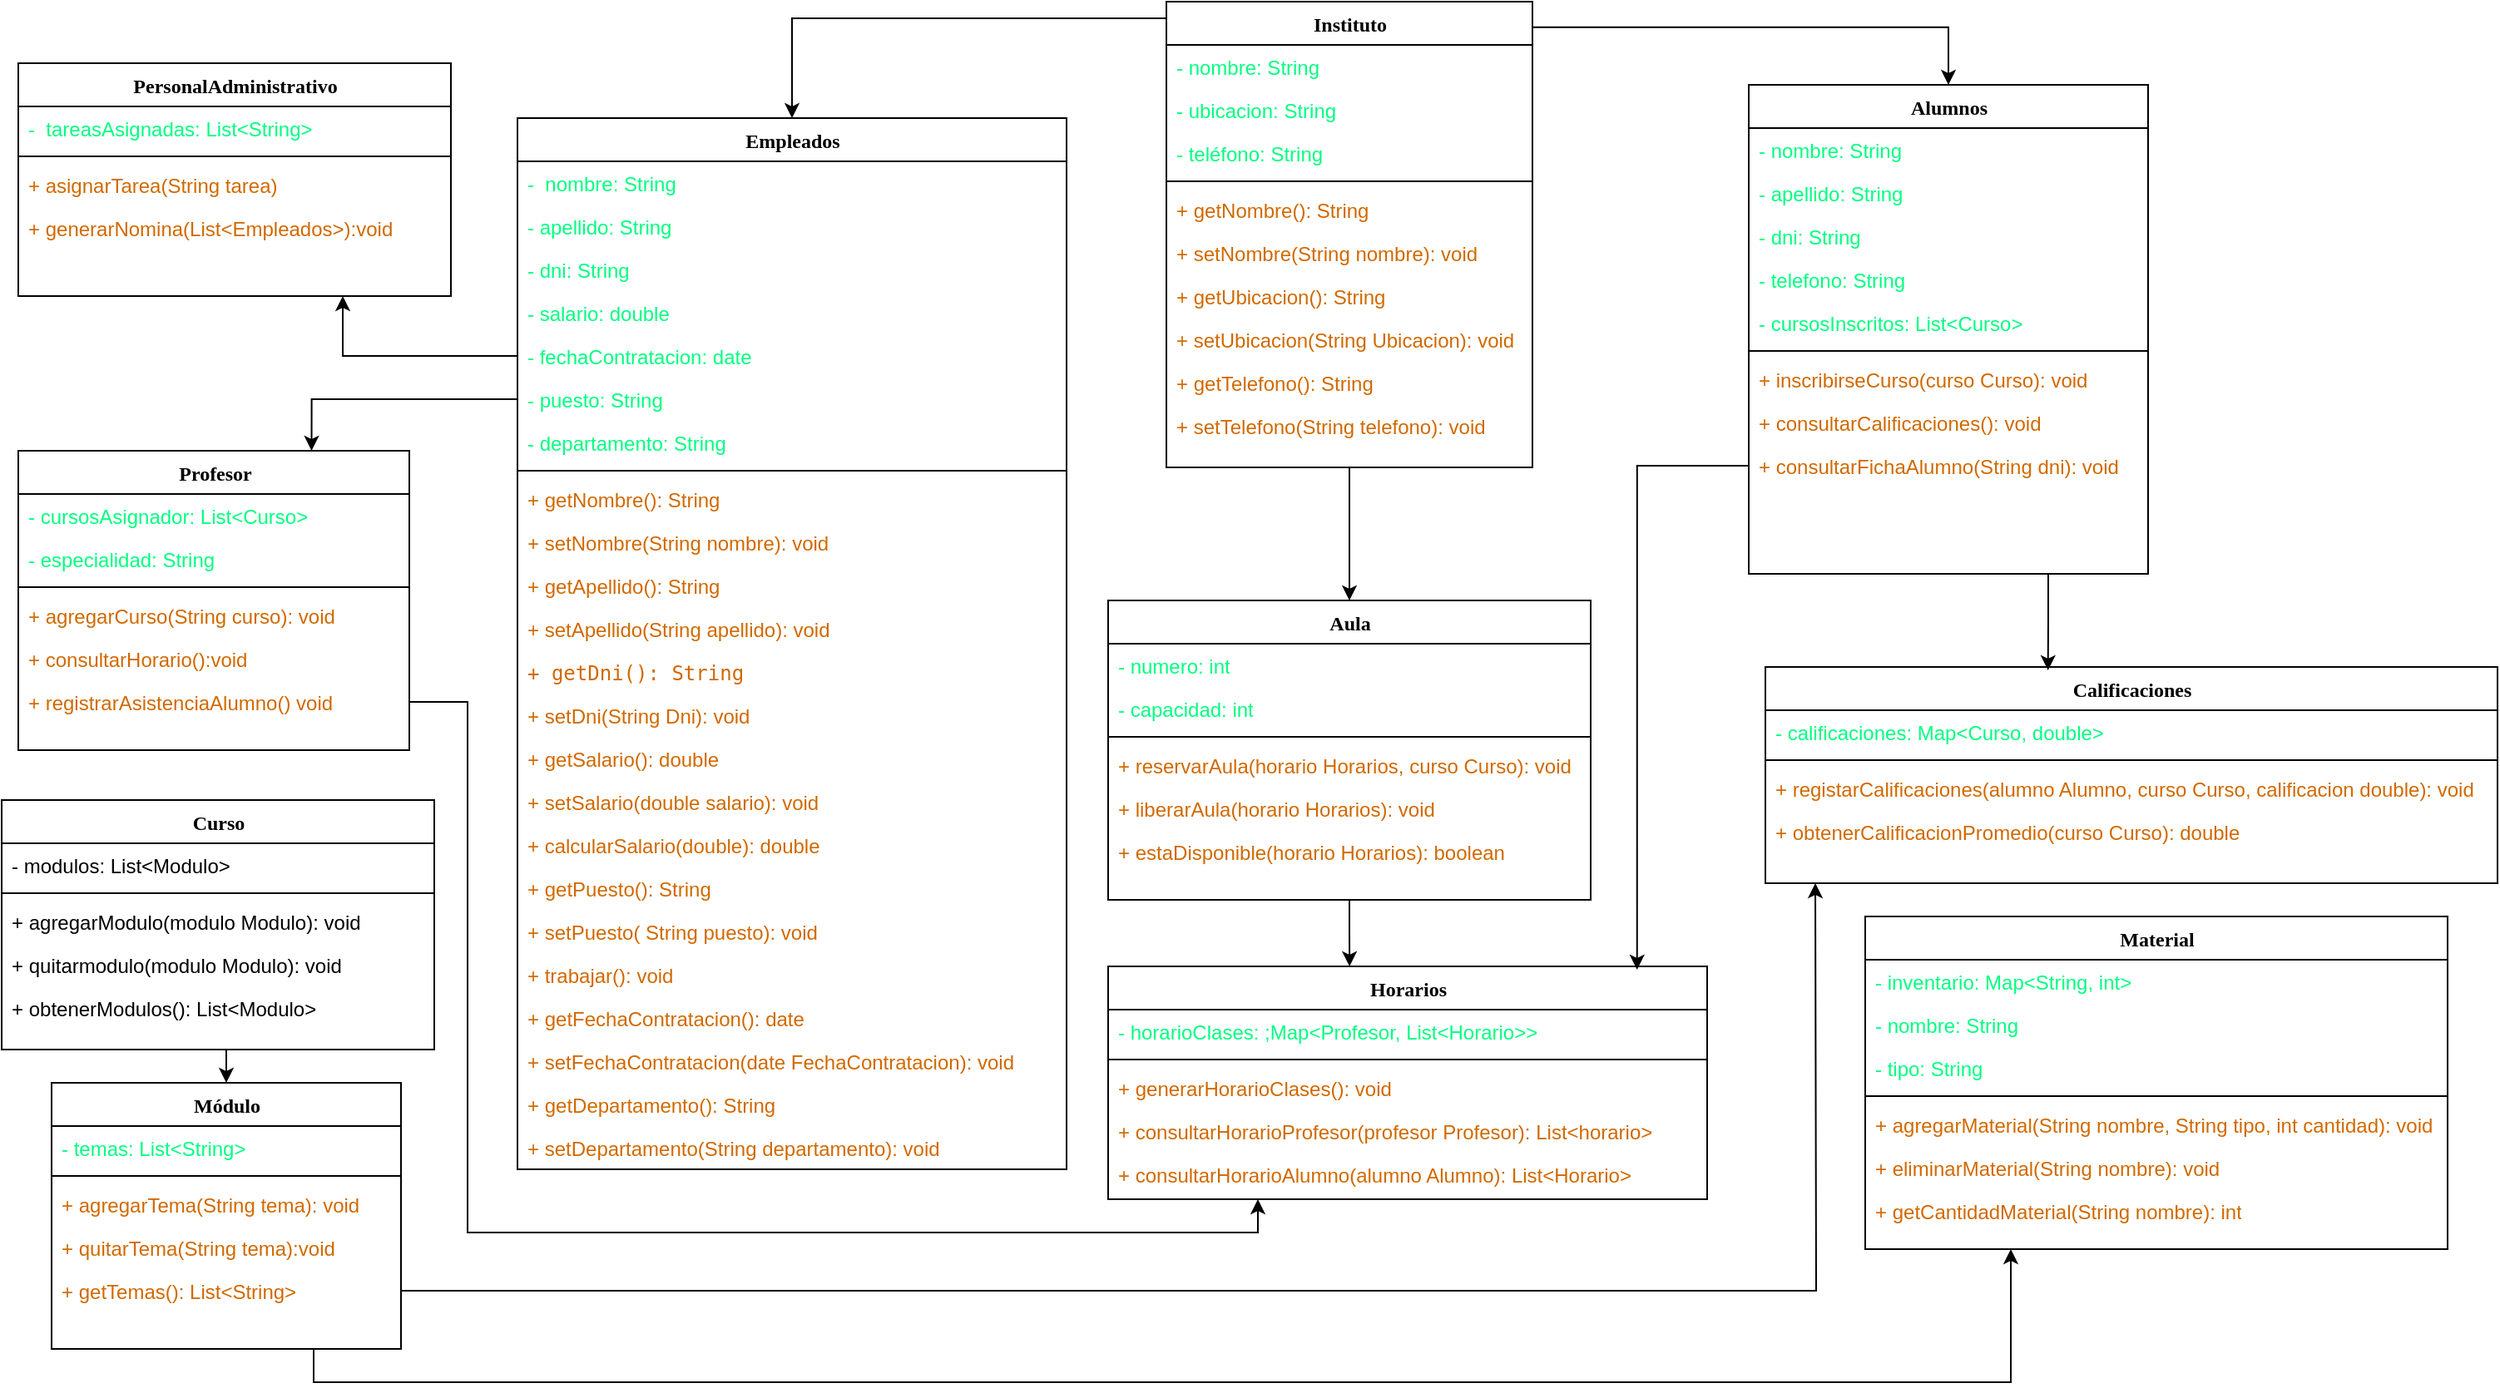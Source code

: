 <mxfile version="24.3.1" type="github">
  <diagram name="Page-1" id="9f46799a-70d6-7492-0946-bef42562c5a5">
    <mxGraphModel dx="3174" dy="1144" grid="1" gridSize="10" guides="1" tooltips="1" connect="1" arrows="1" fold="1" page="1" pageScale="1" pageWidth="1100" pageHeight="850" background="none" math="0" shadow="0">
      <root>
        <mxCell id="0" />
        <mxCell id="1" parent="0" />
        <mxCell id="wQoKqbpLj_JHxlvhYziX-173" style="edgeStyle=orthogonalEdgeStyle;rounded=0;orthogonalLoop=1;jettySize=auto;html=1;exitX=0.5;exitY=1;exitDx=0;exitDy=0;entryX=0.5;entryY=0;entryDx=0;entryDy=0;" edge="1" parent="1" source="78961159f06e98e8-69" target="wQoKqbpLj_JHxlvhYziX-27">
          <mxGeometry relative="1" as="geometry" />
        </mxCell>
        <mxCell id="78961159f06e98e8-69" value="&lt;font style=&quot;vertical-align: inherit;&quot;&gt;&lt;font style=&quot;vertical-align: inherit;&quot;&gt;&lt;font style=&quot;vertical-align: inherit;&quot;&gt;&lt;font style=&quot;vertical-align: inherit;&quot;&gt;Instituto&lt;/font&gt;&lt;/font&gt;&lt;/font&gt;&lt;/font&gt;" style="swimlane;html=1;fontStyle=1;align=center;verticalAlign=top;childLayout=stackLayout;horizontal=1;startSize=26;horizontalStack=0;resizeParent=1;resizeLast=0;collapsible=1;marginBottom=0;swimlaneFillColor=#ffffff;rounded=0;shadow=0;comic=0;labelBackgroundColor=none;strokeWidth=1;fillColor=none;fontFamily=Verdana;fontSize=12" parent="1" vertex="1">
          <mxGeometry x="-390" y="10" width="220" height="280" as="geometry" />
        </mxCell>
        <mxCell id="78961159f06e98e8-71" value="&lt;font style=&quot;vertical-align: inherit;&quot;&gt;&lt;font style=&quot;vertical-align: inherit;&quot;&gt;- nombre: String&lt;/font&gt;&lt;/font&gt;" style="text;html=1;strokeColor=none;fillColor=none;align=left;verticalAlign=top;spacingLeft=4;spacingRight=4;whiteSpace=wrap;overflow=hidden;rotatable=0;points=[[0,0.5],[1,0.5]];portConstraint=eastwest;fontColor=#00FF80;" parent="78961159f06e98e8-69" vertex="1">
          <mxGeometry y="26" width="220" height="26" as="geometry" />
        </mxCell>
        <mxCell id="78961159f06e98e8-72" value="&lt;font style=&quot;vertical-align: inherit;&quot;&gt;&lt;font style=&quot;vertical-align: inherit;&quot;&gt;- ubicacion: String&lt;/font&gt;&lt;/font&gt;" style="text;html=1;strokeColor=none;fillColor=none;align=left;verticalAlign=top;spacingLeft=4;spacingRight=4;whiteSpace=wrap;overflow=hidden;rotatable=0;points=[[0,0.5],[1,0.5]];portConstraint=eastwest;fontColor=#00FF80;" parent="78961159f06e98e8-69" vertex="1">
          <mxGeometry y="52" width="220" height="26" as="geometry" />
        </mxCell>
        <mxCell id="78961159f06e98e8-74" value="&lt;font style=&quot;vertical-align: inherit;&quot;&gt;&lt;font style=&quot;vertical-align: inherit;&quot;&gt;&lt;font style=&quot;vertical-align: inherit;&quot;&gt;&lt;font style=&quot;vertical-align: inherit;&quot;&gt;- teléfono: String&lt;/font&gt;&lt;/font&gt;&lt;/font&gt;&lt;/font&gt;" style="text;html=1;strokeColor=none;fillColor=none;align=left;verticalAlign=top;spacingLeft=4;spacingRight=4;whiteSpace=wrap;overflow=hidden;rotatable=0;points=[[0,0.5],[1,0.5]];portConstraint=eastwest;fontColor=#00FF80;" parent="78961159f06e98e8-69" vertex="1">
          <mxGeometry y="78" width="220" height="26" as="geometry" />
        </mxCell>
        <mxCell id="78961159f06e98e8-77" value="" style="line;html=1;strokeWidth=1;fillColor=none;align=left;verticalAlign=middle;spacingTop=-1;spacingLeft=3;spacingRight=3;rotatable=0;labelPosition=right;points=[];portConstraint=eastwest;" parent="78961159f06e98e8-69" vertex="1">
          <mxGeometry y="104" width="220" height="8" as="geometry" />
        </mxCell>
        <mxCell id="78961159f06e98e8-78" value="&lt;font style=&quot;vertical-align: inherit;&quot;&gt;&lt;font style=&quot;vertical-align: inherit;&quot;&gt;&lt;font style=&quot;vertical-align: inherit;&quot;&gt;&lt;font style=&quot;vertical-align: inherit;&quot;&gt;&lt;font style=&quot;vertical-align: inherit;&quot;&gt;&lt;font style=&quot;vertical-align: inherit;&quot;&gt;&lt;font style=&quot;vertical-align: inherit;&quot;&gt;&lt;font style=&quot;vertical-align: inherit;&quot;&gt;&lt;font style=&quot;vertical-align: inherit;&quot;&gt;&lt;font style=&quot;vertical-align: inherit;&quot;&gt;+ getNombre(): String&lt;/font&gt;&lt;/font&gt;&lt;/font&gt;&lt;/font&gt;&lt;/font&gt;&lt;/font&gt;&lt;/font&gt;&lt;/font&gt;&lt;/font&gt;&lt;/font&gt;" style="text;html=1;strokeColor=none;fillColor=none;align=left;verticalAlign=top;spacingLeft=4;spacingRight=4;whiteSpace=wrap;overflow=hidden;rotatable=0;points=[[0,0.5],[1,0.5]];portConstraint=eastwest;fontColor=#D16900;" parent="78961159f06e98e8-69" vertex="1">
          <mxGeometry y="112" width="220" height="26" as="geometry" />
        </mxCell>
        <mxCell id="78961159f06e98e8-79" value="&lt;font style=&quot;vertical-align: inherit;&quot;&gt;&lt;font style=&quot;vertical-align: inherit;&quot;&gt;&lt;font style=&quot;vertical-align: inherit;&quot;&gt;&lt;font style=&quot;vertical-align: inherit;&quot;&gt;&lt;font style=&quot;vertical-align: inherit;&quot;&gt;&lt;font style=&quot;vertical-align: inherit;&quot;&gt;&lt;font style=&quot;vertical-align: inherit;&quot;&gt;&lt;font style=&quot;vertical-align: inherit;&quot;&gt;&lt;font style=&quot;vertical-align: inherit;&quot;&gt;&lt;font style=&quot;vertical-align: inherit;&quot;&gt;+ setNombre(String nombre): void&lt;/font&gt;&lt;/font&gt;&lt;/font&gt;&lt;/font&gt;&lt;/font&gt;&lt;/font&gt;&lt;/font&gt;&lt;/font&gt;&lt;/font&gt;&lt;/font&gt;" style="text;html=1;strokeColor=none;fillColor=none;align=left;verticalAlign=top;spacingLeft=4;spacingRight=4;whiteSpace=wrap;overflow=hidden;rotatable=0;points=[[0,0.5],[1,0.5]];portConstraint=eastwest;fontColor=#D16900;" parent="78961159f06e98e8-69" vertex="1">
          <mxGeometry y="138" width="220" height="26" as="geometry" />
        </mxCell>
        <mxCell id="78961159f06e98e8-80" value="&lt;font style=&quot;vertical-align: inherit;&quot;&gt;&lt;font style=&quot;vertical-align: inherit;&quot;&gt;&lt;font style=&quot;vertical-align: inherit;&quot;&gt;&lt;font style=&quot;vertical-align: inherit;&quot;&gt;+ getUbicacion(): String&lt;/font&gt;&lt;/font&gt;&lt;/font&gt;&lt;/font&gt;" style="text;html=1;strokeColor=none;fillColor=none;align=left;verticalAlign=top;spacingLeft=4;spacingRight=4;whiteSpace=wrap;overflow=hidden;rotatable=0;points=[[0,0.5],[1,0.5]];portConstraint=eastwest;fontColor=#D16900;" parent="78961159f06e98e8-69" vertex="1">
          <mxGeometry y="164" width="220" height="26" as="geometry" />
        </mxCell>
        <mxCell id="78961159f06e98e8-81" value="&lt;font style=&quot;vertical-align: inherit;&quot;&gt;&lt;font style=&quot;vertical-align: inherit;&quot;&gt;&lt;font style=&quot;vertical-align: inherit;&quot;&gt;&lt;font style=&quot;vertical-align: inherit;&quot;&gt;&lt;font style=&quot;vertical-align: inherit;&quot;&gt;&lt;font style=&quot;vertical-align: inherit;&quot;&gt;&lt;font style=&quot;vertical-align: inherit;&quot;&gt;&lt;font style=&quot;vertical-align: inherit;&quot;&gt;+ setUbicacion(String Ubicacion): void&lt;/font&gt;&lt;/font&gt;&lt;/font&gt;&lt;/font&gt;&lt;/font&gt;&lt;/font&gt;&lt;/font&gt;&lt;/font&gt;" style="text;html=1;strokeColor=none;fillColor=none;align=left;verticalAlign=top;spacingLeft=4;spacingRight=4;whiteSpace=wrap;overflow=hidden;rotatable=0;points=[[0,0.5],[1,0.5]];portConstraint=eastwest;fontColor=#D16900;" parent="78961159f06e98e8-69" vertex="1">
          <mxGeometry y="190" width="220" height="26" as="geometry" />
        </mxCell>
        <mxCell id="xX47wj62zkI7FS4dCTYo-1" value="&lt;font style=&quot;vertical-align: inherit;&quot;&gt;&lt;font style=&quot;vertical-align: inherit;&quot;&gt;&lt;font style=&quot;vertical-align: inherit;&quot;&gt;&lt;font style=&quot;vertical-align: inherit;&quot;&gt;&lt;font style=&quot;vertical-align: inherit;&quot;&gt;&lt;font style=&quot;vertical-align: inherit;&quot;&gt;&lt;font style=&quot;vertical-align: inherit;&quot;&gt;&lt;font style=&quot;vertical-align: inherit;&quot;&gt;&lt;font style=&quot;vertical-align: inherit;&quot;&gt;&lt;font style=&quot;vertical-align: inherit;&quot;&gt;&lt;font style=&quot;vertical-align: inherit;&quot;&gt;&lt;font style=&quot;vertical-align: inherit;&quot;&gt;&lt;font style=&quot;vertical-align: inherit;&quot;&gt;&lt;font style=&quot;vertical-align: inherit;&quot;&gt;&lt;font style=&quot;vertical-align: inherit;&quot;&gt;&lt;font style=&quot;vertical-align: inherit;&quot;&gt;+ getTelefono(): String&lt;/font&gt;&lt;/font&gt;&lt;/font&gt;&lt;/font&gt;&lt;/font&gt;&lt;/font&gt;&lt;/font&gt;&lt;/font&gt;&lt;/font&gt;&lt;/font&gt;&lt;/font&gt;&lt;/font&gt;&lt;/font&gt;&lt;/font&gt;&lt;/font&gt;&lt;/font&gt;" style="text;html=1;strokeColor=none;fillColor=none;align=left;verticalAlign=top;spacingLeft=4;spacingRight=4;whiteSpace=wrap;overflow=hidden;rotatable=0;points=[[0,0.5],[1,0.5]];portConstraint=eastwest;fontColor=#D16900;" parent="78961159f06e98e8-69" vertex="1">
          <mxGeometry y="216" width="220" height="26" as="geometry" />
        </mxCell>
        <mxCell id="xX47wj62zkI7FS4dCTYo-2" value="&lt;font style=&quot;vertical-align: inherit;&quot;&gt;&lt;font style=&quot;vertical-align: inherit;&quot;&gt;&lt;font style=&quot;vertical-align: inherit;&quot;&gt;&lt;font style=&quot;vertical-align: inherit;&quot;&gt;&lt;font style=&quot;vertical-align: inherit;&quot;&gt;&lt;font style=&quot;vertical-align: inherit;&quot;&gt;&lt;font style=&quot;vertical-align: inherit;&quot;&gt;&lt;font style=&quot;vertical-align: inherit;&quot;&gt;&lt;font style=&quot;vertical-align: inherit;&quot;&gt;&lt;font style=&quot;vertical-align: inherit;&quot;&gt;&lt;font style=&quot;vertical-align: inherit;&quot;&gt;&lt;font style=&quot;vertical-align: inherit;&quot;&gt;&lt;font style=&quot;vertical-align: inherit;&quot;&gt;&lt;font style=&quot;vertical-align: inherit;&quot;&gt;&lt;font style=&quot;vertical-align: inherit;&quot;&gt;&lt;font style=&quot;vertical-align: inherit;&quot;&gt;&lt;font style=&quot;vertical-align: inherit;&quot;&gt;&lt;font style=&quot;vertical-align: inherit;&quot;&gt;&lt;font style=&quot;vertical-align: inherit;&quot;&gt;&lt;font style=&quot;vertical-align: inherit;&quot;&gt;&lt;font style=&quot;vertical-align: inherit;&quot;&gt;&lt;font style=&quot;vertical-align: inherit;&quot;&gt;&lt;font style=&quot;vertical-align: inherit;&quot;&gt;&lt;font style=&quot;vertical-align: inherit;&quot;&gt;+ setTelefono(String telefono): void&lt;/font&gt;&lt;/font&gt;&lt;/font&gt;&lt;/font&gt;&lt;/font&gt;&lt;/font&gt;&lt;/font&gt;&lt;/font&gt;&lt;/font&gt;&lt;/font&gt;&lt;/font&gt;&lt;/font&gt;&lt;/font&gt;&lt;/font&gt;&lt;/font&gt;&lt;/font&gt;&lt;/font&gt;&lt;/font&gt;&lt;/font&gt;&lt;/font&gt;&lt;/font&gt;&lt;/font&gt;&lt;/font&gt;&lt;/font&gt;" style="text;html=1;strokeColor=none;fillColor=none;align=left;verticalAlign=top;spacingLeft=4;spacingRight=4;whiteSpace=wrap;overflow=hidden;rotatable=0;points=[[0,0.5],[1,0.5]];portConstraint=eastwest;fontColor=#D16900;" parent="78961159f06e98e8-69" vertex="1">
          <mxGeometry y="242" width="220" height="26" as="geometry" />
        </mxCell>
        <mxCell id="wQoKqbpLj_JHxlvhYziX-191" style="edgeStyle=orthogonalEdgeStyle;rounded=0;orthogonalLoop=1;jettySize=auto;html=1;entryX=0.25;entryY=1;entryDx=0;entryDy=0;exitX=1;exitY=0.5;exitDx=0;exitDy=0;" edge="1" parent="1" source="xX47wj62zkI7FS4dCTYo-26" target="wQoKqbpLj_JHxlvhYziX-84">
          <mxGeometry relative="1" as="geometry">
            <mxPoint x="-870" y="460" as="sourcePoint" />
            <Array as="points">
              <mxPoint x="-810" y="431" />
              <mxPoint x="-810" y="750" />
              <mxPoint x="-335" y="750" />
            </Array>
          </mxGeometry>
        </mxCell>
        <mxCell id="xX47wj62zkI7FS4dCTYo-15" value="&lt;font style=&quot;vertical-align: inherit;&quot;&gt;&lt;font style=&quot;vertical-align: inherit;&quot;&gt;Profesor&lt;/font&gt;&lt;/font&gt;" style="swimlane;html=1;fontStyle=1;align=center;verticalAlign=top;childLayout=stackLayout;horizontal=1;startSize=26;horizontalStack=0;resizeParent=1;resizeLast=0;collapsible=1;marginBottom=0;swimlaneFillColor=#ffffff;rounded=0;shadow=0;comic=0;labelBackgroundColor=none;strokeWidth=1;fillColor=none;fontFamily=Verdana;fontSize=12" parent="1" vertex="1">
          <mxGeometry x="-1080" y="280" width="235" height="180" as="geometry" />
        </mxCell>
        <mxCell id="xX47wj62zkI7FS4dCTYo-16" value="&lt;font style=&quot;vertical-align: inherit;&quot;&gt;&lt;font style=&quot;vertical-align: inherit;&quot;&gt;- cursosAsignador:&amp;nbsp;&lt;/font&gt;&lt;/font&gt;&lt;span style=&quot;&quot;&gt;List&amp;lt;Curso&amp;gt;&lt;/span&gt;" style="text;html=1;strokeColor=none;fillColor=none;align=left;verticalAlign=top;spacingLeft=4;spacingRight=4;whiteSpace=wrap;overflow=hidden;rotatable=0;points=[[0,0.5],[1,0.5]];portConstraint=eastwest;fontColor=#00FF80;" parent="xX47wj62zkI7FS4dCTYo-15" vertex="1">
          <mxGeometry y="26" width="235" height="26" as="geometry" />
        </mxCell>
        <mxCell id="xX47wj62zkI7FS4dCTYo-17" value="- especialidad: String" style="text;html=1;strokeColor=none;fillColor=none;align=left;verticalAlign=top;spacingLeft=4;spacingRight=4;whiteSpace=wrap;overflow=hidden;rotatable=0;points=[[0,0.5],[1,0.5]];portConstraint=eastwest;fontColor=#00FF80;" parent="xX47wj62zkI7FS4dCTYo-15" vertex="1">
          <mxGeometry y="52" width="235" height="26" as="geometry" />
        </mxCell>
        <mxCell id="xX47wj62zkI7FS4dCTYo-23" value="" style="line;html=1;strokeWidth=1;fillColor=none;align=left;verticalAlign=middle;spacingTop=-1;spacingLeft=3;spacingRight=3;rotatable=0;labelPosition=right;points=[];portConstraint=eastwest;" parent="xX47wj62zkI7FS4dCTYo-15" vertex="1">
          <mxGeometry y="78" width="235" height="8" as="geometry" />
        </mxCell>
        <mxCell id="xX47wj62zkI7FS4dCTYo-24" value="+ agregarCurso(String curso): void" style="text;html=1;strokeColor=none;fillColor=none;align=left;verticalAlign=top;spacingLeft=4;spacingRight=4;whiteSpace=wrap;overflow=hidden;rotatable=0;points=[[0,0.5],[1,0.5]];portConstraint=eastwest;fontColor=#D16900;" parent="xX47wj62zkI7FS4dCTYo-15" vertex="1">
          <mxGeometry y="86" width="235" height="26" as="geometry" />
        </mxCell>
        <mxCell id="xX47wj62zkI7FS4dCTYo-25" value="+ consultarHorario():void" style="text;html=1;strokeColor=none;fillColor=none;align=left;verticalAlign=top;spacingLeft=4;spacingRight=4;whiteSpace=wrap;overflow=hidden;rotatable=0;points=[[0,0.5],[1,0.5]];portConstraint=eastwest;fontColor=#D16900;" parent="xX47wj62zkI7FS4dCTYo-15" vertex="1">
          <mxGeometry y="112" width="235" height="26" as="geometry" />
        </mxCell>
        <mxCell id="xX47wj62zkI7FS4dCTYo-26" value="+ registrarAsistenciaAlumno() void" style="text;html=1;strokeColor=none;fillColor=none;align=left;verticalAlign=top;spacingLeft=4;spacingRight=4;whiteSpace=wrap;overflow=hidden;rotatable=0;points=[[0,0.5],[1,0.5]];portConstraint=eastwest;fontColor=#D16900;" parent="xX47wj62zkI7FS4dCTYo-15" vertex="1">
          <mxGeometry y="138" width="235" height="26" as="geometry" />
        </mxCell>
        <mxCell id="xX47wj62zkI7FS4dCTYo-27" value="&lt;font style=&quot;vertical-align: inherit;&quot;&gt;&lt;font style=&quot;vertical-align: inherit;&quot;&gt;&lt;font style=&quot;vertical-align: inherit;&quot;&gt;&lt;font style=&quot;vertical-align: inherit;&quot;&gt;Empleados&lt;/font&gt;&lt;/font&gt;&lt;/font&gt;&lt;/font&gt;" style="swimlane;html=1;fontStyle=1;align=center;verticalAlign=top;childLayout=stackLayout;horizontal=1;startSize=26;horizontalStack=0;resizeParent=1;resizeLast=0;collapsible=1;marginBottom=0;swimlaneFillColor=#ffffff;rounded=0;shadow=0;comic=0;labelBackgroundColor=none;strokeWidth=1;fillColor=none;fontFamily=Verdana;fontSize=12" parent="1" vertex="1">
          <mxGeometry x="-780" y="80" width="330" height="632" as="geometry" />
        </mxCell>
        <mxCell id="xX47wj62zkI7FS4dCTYo-28" value="&lt;font style=&quot;vertical-align: inherit;&quot;&gt;&lt;font style=&quot;vertical-align: inherit;&quot;&gt;-&amp;nbsp; nombre: String&lt;/font&gt;&lt;/font&gt;" style="text;html=1;strokeColor=none;fillColor=none;align=left;verticalAlign=top;spacingLeft=4;spacingRight=4;whiteSpace=wrap;overflow=hidden;rotatable=0;points=[[0,0.5],[1,0.5]];portConstraint=eastwest;fontColor=#00FF80;" parent="xX47wj62zkI7FS4dCTYo-27" vertex="1">
          <mxGeometry y="26" width="330" height="26" as="geometry" />
        </mxCell>
        <mxCell id="xX47wj62zkI7FS4dCTYo-29" value="&lt;font style=&quot;vertical-align: inherit;&quot;&gt;&lt;font style=&quot;vertical-align: inherit;&quot;&gt;- apellido: String&lt;/font&gt;&lt;/font&gt;" style="text;html=1;strokeColor=none;fillColor=none;align=left;verticalAlign=top;spacingLeft=4;spacingRight=4;whiteSpace=wrap;overflow=hidden;rotatable=0;points=[[0,0.5],[1,0.5]];portConstraint=eastwest;fontColor=#00FF80;" parent="xX47wj62zkI7FS4dCTYo-27" vertex="1">
          <mxGeometry y="52" width="330" height="26" as="geometry" />
        </mxCell>
        <mxCell id="xX47wj62zkI7FS4dCTYo-30" value="&lt;font style=&quot;vertical-align: inherit;&quot;&gt;&lt;font style=&quot;vertical-align: inherit;&quot;&gt;- dni: String&lt;/font&gt;&lt;/font&gt;" style="text;html=1;strokeColor=none;fillColor=none;align=left;verticalAlign=top;spacingLeft=4;spacingRight=4;whiteSpace=wrap;overflow=hidden;rotatable=0;points=[[0,0.5],[1,0.5]];portConstraint=eastwest;fontColor=#00FF80;" parent="xX47wj62zkI7FS4dCTYo-27" vertex="1">
          <mxGeometry y="78" width="330" height="26" as="geometry" />
        </mxCell>
        <mxCell id="wQoKqbpLj_JHxlvhYziX-137" value="&lt;font style=&quot;vertical-align: inherit;&quot;&gt;&lt;font style=&quot;vertical-align: inherit;&quot;&gt;- salario: double&lt;/font&gt;&lt;/font&gt;" style="text;html=1;strokeColor=none;fillColor=none;align=left;verticalAlign=top;spacingLeft=4;spacingRight=4;whiteSpace=wrap;overflow=hidden;rotatable=0;points=[[0,0.5],[1,0.5]];portConstraint=eastwest;fontColor=#00FF80;" vertex="1" parent="xX47wj62zkI7FS4dCTYo-27">
          <mxGeometry y="104" width="330" height="26" as="geometry" />
        </mxCell>
        <mxCell id="wQoKqbpLj_JHxlvhYziX-140" value="&lt;font style=&quot;vertical-align: inherit;&quot;&gt;&lt;font style=&quot;vertical-align: inherit;&quot;&gt;- fechaContratacion: date&lt;/font&gt;&lt;/font&gt;" style="text;html=1;strokeColor=none;fillColor=none;align=left;verticalAlign=top;spacingLeft=4;spacingRight=4;whiteSpace=wrap;overflow=hidden;rotatable=0;points=[[0,0.5],[1,0.5]];portConstraint=eastwest;fontColor=#00FF80;" vertex="1" parent="xX47wj62zkI7FS4dCTYo-27">
          <mxGeometry y="130" width="330" height="26" as="geometry" />
        </mxCell>
        <mxCell id="wQoKqbpLj_JHxlvhYziX-141" value="&lt;font style=&quot;vertical-align: inherit;&quot;&gt;&lt;font style=&quot;vertical-align: inherit;&quot;&gt;- puesto: String&lt;/font&gt;&lt;/font&gt;" style="text;html=1;strokeColor=none;fillColor=none;align=left;verticalAlign=top;spacingLeft=4;spacingRight=4;whiteSpace=wrap;overflow=hidden;rotatable=0;points=[[0,0.5],[1,0.5]];portConstraint=eastwest;fontColor=#00FF80;" vertex="1" parent="xX47wj62zkI7FS4dCTYo-27">
          <mxGeometry y="156" width="330" height="26" as="geometry" />
        </mxCell>
        <mxCell id="wQoKqbpLj_JHxlvhYziX-142" value="&lt;font style=&quot;vertical-align: inherit;&quot;&gt;&lt;font style=&quot;vertical-align: inherit;&quot;&gt;- departamento: String&lt;/font&gt;&lt;/font&gt;" style="text;html=1;strokeColor=none;fillColor=none;align=left;verticalAlign=top;spacingLeft=4;spacingRight=4;whiteSpace=wrap;overflow=hidden;rotatable=0;points=[[0,0.5],[1,0.5]];portConstraint=eastwest;fontColor=#00FF80;" vertex="1" parent="xX47wj62zkI7FS4dCTYo-27">
          <mxGeometry y="182" width="330" height="26" as="geometry" />
        </mxCell>
        <mxCell id="xX47wj62zkI7FS4dCTYo-31" value="" style="line;html=1;strokeWidth=1;fillColor=none;align=left;verticalAlign=middle;spacingTop=-1;spacingLeft=3;spacingRight=3;rotatable=0;labelPosition=right;points=[];portConstraint=eastwest;" parent="xX47wj62zkI7FS4dCTYo-27" vertex="1">
          <mxGeometry y="208" width="330" height="8" as="geometry" />
        </mxCell>
        <mxCell id="xX47wj62zkI7FS4dCTYo-32" value="&lt;font style=&quot;vertical-align: inherit;&quot;&gt;&lt;font style=&quot;vertical-align: inherit;&quot;&gt;&lt;font style=&quot;vertical-align: inherit;&quot;&gt;&lt;font style=&quot;vertical-align: inherit;&quot;&gt;&lt;font style=&quot;vertical-align: inherit;&quot;&gt;&lt;font style=&quot;vertical-align: inherit;&quot;&gt;+ getNombre(): String&lt;/font&gt;&lt;/font&gt;&lt;/font&gt;&lt;/font&gt;&lt;/font&gt;&lt;/font&gt;&lt;div&gt;&lt;font style=&quot;vertical-align: inherit;&quot;&gt;&lt;font style=&quot;vertical-align: inherit;&quot;&gt;&lt;font style=&quot;vertical-align: inherit;&quot;&gt;&lt;font style=&quot;vertical-align: inherit;&quot;&gt;&lt;font style=&quot;vertical-align: inherit;&quot;&gt;&lt;font style=&quot;vertical-align: inherit;&quot;&gt;&lt;br&gt;&lt;/font&gt;&lt;/font&gt;&lt;/font&gt;&lt;/font&gt;&lt;/font&gt;&lt;/font&gt;&lt;/div&gt;" style="text;html=1;strokeColor=none;fillColor=none;align=left;verticalAlign=top;spacingLeft=4;spacingRight=4;whiteSpace=wrap;overflow=hidden;rotatable=0;points=[[0,0.5],[1,0.5]];portConstraint=eastwest;fontColor=#D16900;" parent="xX47wj62zkI7FS4dCTYo-27" vertex="1">
          <mxGeometry y="216" width="330" height="26" as="geometry" />
        </mxCell>
        <mxCell id="wQoKqbpLj_JHxlvhYziX-143" value="&lt;font style=&quot;vertical-align: inherit;&quot;&gt;&lt;font style=&quot;vertical-align: inherit;&quot;&gt;&lt;font style=&quot;vertical-align: inherit;&quot;&gt;&lt;font style=&quot;vertical-align: inherit;&quot;&gt;&lt;font style=&quot;vertical-align: inherit;&quot;&gt;&lt;font style=&quot;vertical-align: inherit;&quot;&gt;+ setNombre(String nombre):&amp;nbsp;&lt;/font&gt;&lt;/font&gt;&lt;/font&gt;&lt;/font&gt;&lt;/font&gt;&lt;/font&gt;&lt;span style=&quot;background-color: initial;&quot;&gt;void&lt;/span&gt;" style="text;html=1;strokeColor=none;fillColor=none;align=left;verticalAlign=top;spacingLeft=4;spacingRight=4;whiteSpace=wrap;overflow=hidden;rotatable=0;points=[[0,0.5],[1,0.5]];portConstraint=eastwest;fontColor=#D16900;" vertex="1" parent="xX47wj62zkI7FS4dCTYo-27">
          <mxGeometry y="242" width="330" height="26" as="geometry" />
        </mxCell>
        <mxCell id="wQoKqbpLj_JHxlvhYziX-145" value="&lt;font style=&quot;vertical-align: inherit;&quot;&gt;&lt;font style=&quot;vertical-align: inherit;&quot;&gt;&lt;font style=&quot;vertical-align: inherit;&quot;&gt;&lt;font style=&quot;vertical-align: inherit;&quot;&gt;&lt;font style=&quot;vertical-align: inherit;&quot;&gt;&lt;font style=&quot;vertical-align: inherit;&quot;&gt;+ getApellido(): String&lt;/font&gt;&lt;/font&gt;&lt;/font&gt;&lt;/font&gt;&lt;/font&gt;&lt;/font&gt;&lt;div&gt;&lt;font style=&quot;vertical-align: inherit;&quot;&gt;&lt;font style=&quot;vertical-align: inherit;&quot;&gt;&lt;font style=&quot;vertical-align: inherit;&quot;&gt;&lt;font style=&quot;vertical-align: inherit;&quot;&gt;&lt;font style=&quot;vertical-align: inherit;&quot;&gt;&lt;font style=&quot;vertical-align: inherit;&quot;&gt;&lt;br&gt;&lt;/font&gt;&lt;/font&gt;&lt;/font&gt;&lt;/font&gt;&lt;/font&gt;&lt;/font&gt;&lt;/div&gt;" style="text;html=1;strokeColor=none;fillColor=none;align=left;verticalAlign=top;spacingLeft=4;spacingRight=4;whiteSpace=wrap;overflow=hidden;rotatable=0;points=[[0,0.5],[1,0.5]];portConstraint=eastwest;fontColor=#D16900;" vertex="1" parent="xX47wj62zkI7FS4dCTYo-27">
          <mxGeometry y="268" width="330" height="26" as="geometry" />
        </mxCell>
        <mxCell id="wQoKqbpLj_JHxlvhYziX-144" value="&lt;font style=&quot;vertical-align: inherit;&quot;&gt;&lt;font style=&quot;vertical-align: inherit;&quot;&gt;&lt;font style=&quot;vertical-align: inherit;&quot;&gt;&lt;font style=&quot;vertical-align: inherit;&quot;&gt;&lt;font style=&quot;vertical-align: inherit;&quot;&gt;&lt;font style=&quot;vertical-align: inherit;&quot;&gt;+ setApellido(String apellido): void&lt;/font&gt;&lt;/font&gt;&lt;/font&gt;&lt;/font&gt;&lt;/font&gt;&lt;/font&gt;&lt;div&gt;&lt;font style=&quot;vertical-align: inherit;&quot;&gt;&lt;font style=&quot;vertical-align: inherit;&quot;&gt;&lt;font style=&quot;vertical-align: inherit;&quot;&gt;&lt;font style=&quot;vertical-align: inherit;&quot;&gt;&lt;font style=&quot;vertical-align: inherit;&quot;&gt;&lt;font style=&quot;vertical-align: inherit;&quot;&gt;&lt;br&gt;&lt;/font&gt;&lt;/font&gt;&lt;/font&gt;&lt;/font&gt;&lt;/font&gt;&lt;/font&gt;&lt;/div&gt;" style="text;html=1;strokeColor=none;fillColor=none;align=left;verticalAlign=top;spacingLeft=4;spacingRight=4;whiteSpace=wrap;overflow=hidden;rotatable=0;points=[[0,0.5],[1,0.5]];portConstraint=eastwest;fontColor=#D16900;" vertex="1" parent="xX47wj62zkI7FS4dCTYo-27">
          <mxGeometry y="294" width="330" height="26" as="geometry" />
        </mxCell>
        <mxCell id="xX47wj62zkI7FS4dCTYo-35" value="&lt;span style=&quot;font-family: &amp;quot;Söhne Mono&amp;quot;, Monaco, &amp;quot;Andale Mono&amp;quot;, &amp;quot;Ubuntu Mono&amp;quot;, monospace; white-space: pre;&quot;&gt;&lt;font style=&quot;font-size: 12px;&quot;&gt;+ getDni(): String &lt;/font&gt;&lt;/span&gt;" style="text;html=1;strokeColor=none;fillColor=none;align=left;verticalAlign=top;spacingLeft=4;spacingRight=4;whiteSpace=wrap;overflow=hidden;rotatable=0;points=[[0,0.5],[1,0.5]];portConstraint=eastwest;fontColor=#D16900;labelBackgroundColor=none;" parent="xX47wj62zkI7FS4dCTYo-27" vertex="1">
          <mxGeometry y="320" width="330" height="26" as="geometry" />
        </mxCell>
        <mxCell id="wQoKqbpLj_JHxlvhYziX-146" value="&lt;font style=&quot;vertical-align: inherit;&quot;&gt;&lt;font style=&quot;vertical-align: inherit;&quot;&gt;&lt;font style=&quot;vertical-align: inherit;&quot;&gt;&lt;font style=&quot;vertical-align: inherit;&quot;&gt;&lt;font style=&quot;vertical-align: inherit;&quot;&gt;&lt;font style=&quot;vertical-align: inherit;&quot;&gt;+ setDni(String Dni): void&lt;/font&gt;&lt;/font&gt;&lt;/font&gt;&lt;/font&gt;&lt;/font&gt;&lt;/font&gt;" style="text;html=1;strokeColor=none;fillColor=none;align=left;verticalAlign=top;spacingLeft=4;spacingRight=4;whiteSpace=wrap;overflow=hidden;rotatable=0;points=[[0,0.5],[1,0.5]];portConstraint=eastwest;fontColor=#D16900;" vertex="1" parent="xX47wj62zkI7FS4dCTYo-27">
          <mxGeometry y="346" width="330" height="26" as="geometry" />
        </mxCell>
        <mxCell id="xX47wj62zkI7FS4dCTYo-36" value="+ getSalario(): double" style="text;html=1;strokeColor=none;fillColor=none;align=left;verticalAlign=top;spacingLeft=4;spacingRight=4;whiteSpace=wrap;overflow=hidden;rotatable=0;points=[[0,0.5],[1,0.5]];portConstraint=eastwest;fontColor=#D16900;" parent="xX47wj62zkI7FS4dCTYo-27" vertex="1">
          <mxGeometry y="372" width="330" height="26" as="geometry" />
        </mxCell>
        <mxCell id="wQoKqbpLj_JHxlvhYziX-147" value="+ setSalario(double salario): void" style="text;html=1;strokeColor=none;fillColor=none;align=left;verticalAlign=top;spacingLeft=4;spacingRight=4;whiteSpace=wrap;overflow=hidden;rotatable=0;points=[[0,0.5],[1,0.5]];portConstraint=eastwest;fontColor=#D16900;" vertex="1" parent="xX47wj62zkI7FS4dCTYo-27">
          <mxGeometry y="398" width="330" height="26" as="geometry" />
        </mxCell>
        <mxCell id="xX47wj62zkI7FS4dCTYo-33" value="+ calcularSalario(double): double" style="text;html=1;strokeColor=none;fillColor=none;align=left;verticalAlign=top;spacingLeft=4;spacingRight=4;whiteSpace=wrap;overflow=hidden;rotatable=0;points=[[0,0.5],[1,0.5]];portConstraint=eastwest;fontColor=#D16900;" parent="xX47wj62zkI7FS4dCTYo-27" vertex="1">
          <mxGeometry y="424" width="330" height="26" as="geometry" />
        </mxCell>
        <mxCell id="wQoKqbpLj_JHxlvhYziX-148" value="+ getPuesto(): String" style="text;html=1;strokeColor=none;fillColor=none;align=left;verticalAlign=top;spacingLeft=4;spacingRight=4;whiteSpace=wrap;overflow=hidden;rotatable=0;points=[[0,0.5],[1,0.5]];portConstraint=eastwest;fontColor=#D16900;" vertex="1" parent="xX47wj62zkI7FS4dCTYo-27">
          <mxGeometry y="450" width="330" height="26" as="geometry" />
        </mxCell>
        <mxCell id="wQoKqbpLj_JHxlvhYziX-149" value="+ setPuesto( String puesto): void" style="text;html=1;strokeColor=none;fillColor=none;align=left;verticalAlign=top;spacingLeft=4;spacingRight=4;whiteSpace=wrap;overflow=hidden;rotatable=0;points=[[0,0.5],[1,0.5]];portConstraint=eastwest;fontColor=#D16900;" vertex="1" parent="xX47wj62zkI7FS4dCTYo-27">
          <mxGeometry y="476" width="330" height="26" as="geometry" />
        </mxCell>
        <mxCell id="xX47wj62zkI7FS4dCTYo-34" value="&lt;font style=&quot;vertical-align: inherit;&quot;&gt;&lt;font style=&quot;vertical-align: inherit;&quot;&gt;+ trabajar(): void&lt;/font&gt;&lt;/font&gt;" style="text;html=1;strokeColor=none;fillColor=none;align=left;verticalAlign=top;spacingLeft=4;spacingRight=4;whiteSpace=wrap;overflow=hidden;rotatable=0;points=[[0,0.5],[1,0.5]];portConstraint=eastwest;fontColor=#D16900;" parent="xX47wj62zkI7FS4dCTYo-27" vertex="1">
          <mxGeometry y="502" width="330" height="26" as="geometry" />
        </mxCell>
        <mxCell id="xX47wj62zkI7FS4dCTYo-37" value="+ getFechaContratacion(): date" style="text;html=1;strokeColor=none;fillColor=none;align=left;verticalAlign=top;spacingLeft=4;spacingRight=4;whiteSpace=wrap;overflow=hidden;rotatable=0;points=[[0,0.5],[1,0.5]];portConstraint=eastwest;fontColor=#D16900;" parent="xX47wj62zkI7FS4dCTYo-27" vertex="1">
          <mxGeometry y="528" width="330" height="26" as="geometry" />
        </mxCell>
        <mxCell id="wQoKqbpLj_JHxlvhYziX-150" value="+ setFechaContratacion(date FechaContratacion): void" style="text;html=1;strokeColor=none;fillColor=none;align=left;verticalAlign=top;spacingLeft=4;spacingRight=4;whiteSpace=wrap;overflow=hidden;rotatable=0;points=[[0,0.5],[1,0.5]];portConstraint=eastwest;fontColor=#D16900;" vertex="1" parent="xX47wj62zkI7FS4dCTYo-27">
          <mxGeometry y="554" width="330" height="26" as="geometry" />
        </mxCell>
        <mxCell id="wQoKqbpLj_JHxlvhYziX-151" value="+ getDepartamento(): String" style="text;html=1;strokeColor=none;fillColor=none;align=left;verticalAlign=top;spacingLeft=4;spacingRight=4;whiteSpace=wrap;overflow=hidden;rotatable=0;points=[[0,0.5],[1,0.5]];portConstraint=eastwest;fontColor=#D16900;" vertex="1" parent="xX47wj62zkI7FS4dCTYo-27">
          <mxGeometry y="580" width="330" height="26" as="geometry" />
        </mxCell>
        <mxCell id="wQoKqbpLj_JHxlvhYziX-152" value="+ setDepartamento(String departamento): void" style="text;html=1;strokeColor=none;fillColor=none;align=left;verticalAlign=top;spacingLeft=4;spacingRight=4;whiteSpace=wrap;overflow=hidden;rotatable=0;points=[[0,0.5],[1,0.5]];portConstraint=eastwest;fontColor=#D16900;" vertex="1" parent="xX47wj62zkI7FS4dCTYo-27">
          <mxGeometry y="606" width="330" height="26" as="geometry" />
        </mxCell>
        <mxCell id="wQoKqbpLj_JHxlvhYziX-1" value="&lt;font style=&quot;vertical-align: inherit;&quot;&gt;&lt;font style=&quot;vertical-align: inherit;&quot;&gt;&lt;font style=&quot;vertical-align: inherit;&quot;&gt;&lt;font style=&quot;vertical-align: inherit;&quot;&gt;PersonalAdministrativo&lt;/font&gt;&lt;/font&gt;&lt;/font&gt;&lt;/font&gt;" style="swimlane;html=1;fontStyle=1;align=center;verticalAlign=top;childLayout=stackLayout;horizontal=1;startSize=26;horizontalStack=0;resizeParent=1;resizeLast=0;collapsible=1;marginBottom=0;swimlaneFillColor=#ffffff;rounded=0;shadow=0;comic=0;labelBackgroundColor=none;strokeWidth=1;fillColor=none;fontFamily=Verdana;fontSize=12" vertex="1" parent="1">
          <mxGeometry x="-1080" y="47" width="260" height="140" as="geometry" />
        </mxCell>
        <mxCell id="wQoKqbpLj_JHxlvhYziX-2" value="&lt;font style=&quot;vertical-align: inherit;&quot;&gt;&lt;font style=&quot;vertical-align: inherit;&quot;&gt;-&amp;nbsp; tareasAsignadas: List&amp;lt;String&amp;gt;&lt;/font&gt;&lt;/font&gt;" style="text;html=1;strokeColor=none;fillColor=none;align=left;verticalAlign=top;spacingLeft=4;spacingRight=4;whiteSpace=wrap;overflow=hidden;rotatable=0;points=[[0,0.5],[1,0.5]];portConstraint=eastwest;fontColor=#00FF80;" vertex="1" parent="wQoKqbpLj_JHxlvhYziX-1">
          <mxGeometry y="26" width="260" height="26" as="geometry" />
        </mxCell>
        <mxCell id="wQoKqbpLj_JHxlvhYziX-9" value="" style="line;html=1;strokeWidth=1;fillColor=none;align=left;verticalAlign=middle;spacingTop=-1;spacingLeft=3;spacingRight=3;rotatable=0;labelPosition=right;points=[];portConstraint=eastwest;" vertex="1" parent="wQoKqbpLj_JHxlvhYziX-1">
          <mxGeometry y="52" width="260" height="8" as="geometry" />
        </mxCell>
        <mxCell id="wQoKqbpLj_JHxlvhYziX-10" value="+ asignarTarea(String tarea)" style="text;html=1;strokeColor=none;fillColor=none;align=left;verticalAlign=top;spacingLeft=4;spacingRight=4;whiteSpace=wrap;overflow=hidden;rotatable=0;points=[[0,0.5],[1,0.5]];portConstraint=eastwest;fontColor=#D16900;" vertex="1" parent="wQoKqbpLj_JHxlvhYziX-1">
          <mxGeometry y="60" width="260" height="26" as="geometry" />
        </mxCell>
        <mxCell id="wQoKqbpLj_JHxlvhYziX-12" value="+ generarNomina(List&amp;lt;Empleados&amp;gt;):void" style="text;html=1;strokeColor=none;fillColor=none;align=left;verticalAlign=top;spacingLeft=4;spacingRight=4;whiteSpace=wrap;overflow=hidden;rotatable=0;points=[[0,0.5],[1,0.5]];portConstraint=eastwest;fontColor=#D16900;" vertex="1" parent="wQoKqbpLj_JHxlvhYziX-1">
          <mxGeometry y="86" width="260" height="26" as="geometry" />
        </mxCell>
        <mxCell id="wQoKqbpLj_JHxlvhYziX-27" value="&lt;font style=&quot;vertical-align: inherit;&quot;&gt;&lt;font style=&quot;vertical-align: inherit;&quot;&gt;Aula&lt;/font&gt;&lt;/font&gt;&lt;div&gt;&lt;font style=&quot;vertical-align: inherit;&quot;&gt;&lt;font style=&quot;vertical-align: inherit;&quot;&gt;&lt;br&gt;&lt;/font&gt;&lt;/font&gt;&lt;/div&gt;" style="swimlane;html=1;fontStyle=1;align=center;verticalAlign=top;childLayout=stackLayout;horizontal=1;startSize=26;horizontalStack=0;resizeParent=1;resizeLast=0;collapsible=1;marginBottom=0;swimlaneFillColor=#ffffff;rounded=0;shadow=0;comic=0;labelBackgroundColor=none;strokeWidth=1;fillColor=none;fontFamily=Verdana;fontSize=12" vertex="1" parent="1">
          <mxGeometry x="-425" y="370" width="290" height="180" as="geometry">
            <mxRectangle x="-1030" y="360.0" width="70" height="40" as="alternateBounds" />
          </mxGeometry>
        </mxCell>
        <mxCell id="wQoKqbpLj_JHxlvhYziX-28" value="&lt;font style=&quot;vertical-align: inherit;&quot;&gt;&lt;font style=&quot;vertical-align: inherit;&quot;&gt;- numero: int&lt;/font&gt;&lt;/font&gt;" style="text;html=1;strokeColor=none;fillColor=none;align=left;verticalAlign=top;spacingLeft=4;spacingRight=4;whiteSpace=wrap;overflow=hidden;rotatable=0;points=[[0,0.5],[1,0.5]];portConstraint=eastwest;fontColor=#00FF80;" vertex="1" parent="wQoKqbpLj_JHxlvhYziX-27">
          <mxGeometry y="26" width="290" height="26" as="geometry" />
        </mxCell>
        <mxCell id="wQoKqbpLj_JHxlvhYziX-172" value="&lt;font style=&quot;vertical-align: inherit;&quot;&gt;&lt;font style=&quot;vertical-align: inherit;&quot;&gt;- capacidad: int&lt;/font&gt;&lt;/font&gt;" style="text;html=1;strokeColor=none;fillColor=none;align=left;verticalAlign=top;spacingLeft=4;spacingRight=4;whiteSpace=wrap;overflow=hidden;rotatable=0;points=[[0,0.5],[1,0.5]];portConstraint=eastwest;fontColor=#00FF80;" vertex="1" parent="wQoKqbpLj_JHxlvhYziX-27">
          <mxGeometry y="52" width="290" height="26" as="geometry" />
        </mxCell>
        <mxCell id="wQoKqbpLj_JHxlvhYziX-35" value="" style="line;html=1;strokeWidth=1;fillColor=none;align=left;verticalAlign=middle;spacingTop=-1;spacingLeft=3;spacingRight=3;rotatable=0;labelPosition=right;points=[];portConstraint=eastwest;" vertex="1" parent="wQoKqbpLj_JHxlvhYziX-27">
          <mxGeometry y="78" width="290" height="8" as="geometry" />
        </mxCell>
        <mxCell id="wQoKqbpLj_JHxlvhYziX-36" value="+ reservarAula(horario Horarios, curso Curso): void" style="text;html=1;strokeColor=none;fillColor=none;align=left;verticalAlign=top;spacingLeft=4;spacingRight=4;whiteSpace=wrap;overflow=hidden;rotatable=0;points=[[0,0.5],[1,0.5]];portConstraint=eastwest;fontColor=#D16900;" vertex="1" parent="wQoKqbpLj_JHxlvhYziX-27">
          <mxGeometry y="86" width="290" height="26" as="geometry" />
        </mxCell>
        <mxCell id="wQoKqbpLj_JHxlvhYziX-37" value="+ liberarAula(horario Horarios): void" style="text;html=1;strokeColor=none;fillColor=none;align=left;verticalAlign=top;spacingLeft=4;spacingRight=4;whiteSpace=wrap;overflow=hidden;rotatable=0;points=[[0,0.5],[1,0.5]];portConstraint=eastwest;fontColor=#D16900;" vertex="1" parent="wQoKqbpLj_JHxlvhYziX-27">
          <mxGeometry y="112" width="290" height="26" as="geometry" />
        </mxCell>
        <mxCell id="wQoKqbpLj_JHxlvhYziX-38" value="+ estaDisponible(horario Horarios): boolean" style="text;html=1;strokeColor=none;fillColor=none;align=left;verticalAlign=top;spacingLeft=4;spacingRight=4;whiteSpace=wrap;overflow=hidden;rotatable=0;points=[[0,0.5],[1,0.5]];portConstraint=eastwest;fontColor=#D16900;" vertex="1" parent="wQoKqbpLj_JHxlvhYziX-27">
          <mxGeometry y="138" width="290" height="26" as="geometry" />
        </mxCell>
        <mxCell id="wQoKqbpLj_JHxlvhYziX-39" value="&lt;font style=&quot;vertical-align: inherit;&quot;&gt;&lt;font style=&quot;vertical-align: inherit;&quot;&gt;&lt;font style=&quot;vertical-align: inherit;&quot;&gt;&lt;font style=&quot;vertical-align: inherit;&quot;&gt;&lt;font style=&quot;vertical-align: inherit;&quot;&gt;&lt;font style=&quot;vertical-align: inherit;&quot;&gt;&lt;font style=&quot;vertical-align: inherit;&quot;&gt;&lt;font style=&quot;vertical-align: inherit;&quot;&gt;Calificaciones&lt;/font&gt;&lt;/font&gt;&lt;/font&gt;&lt;/font&gt;&lt;/font&gt;&lt;/font&gt;&lt;/font&gt;&lt;/font&gt;" style="swimlane;html=1;fontStyle=1;align=center;verticalAlign=top;childLayout=stackLayout;horizontal=1;startSize=26;horizontalStack=0;resizeParent=1;resizeLast=0;collapsible=1;marginBottom=0;swimlaneFillColor=#ffffff;rounded=0;shadow=0;comic=0;labelBackgroundColor=none;strokeWidth=1;fillColor=none;fontFamily=Verdana;fontSize=12" vertex="1" parent="1">
          <mxGeometry x="-30" y="410" width="440" height="130" as="geometry" />
        </mxCell>
        <mxCell id="wQoKqbpLj_JHxlvhYziX-40" value="- calificaciones: Map&amp;lt;Curso, double&amp;gt;" style="text;html=1;strokeColor=none;fillColor=none;align=left;verticalAlign=top;spacingLeft=4;spacingRight=4;whiteSpace=wrap;overflow=hidden;rotatable=0;points=[[0,0.5],[1,0.5]];portConstraint=eastwest;fontColor=#00FF80;" vertex="1" parent="wQoKqbpLj_JHxlvhYziX-39">
          <mxGeometry y="26" width="440" height="26" as="geometry" />
        </mxCell>
        <mxCell id="wQoKqbpLj_JHxlvhYziX-43" value="" style="line;html=1;strokeWidth=1;fillColor=none;align=left;verticalAlign=middle;spacingTop=-1;spacingLeft=3;spacingRight=3;rotatable=0;labelPosition=right;points=[];portConstraint=eastwest;" vertex="1" parent="wQoKqbpLj_JHxlvhYziX-39">
          <mxGeometry y="52" width="440" height="8" as="geometry" />
        </mxCell>
        <mxCell id="wQoKqbpLj_JHxlvhYziX-44" value="&lt;font style=&quot;vertical-align: inherit;&quot;&gt;&lt;font style=&quot;vertical-align: inherit;&quot;&gt;&lt;font style=&quot;vertical-align: inherit;&quot;&gt;&lt;font style=&quot;vertical-align: inherit;&quot;&gt;&lt;font style=&quot;vertical-align: inherit;&quot;&gt;&lt;font style=&quot;vertical-align: inherit;&quot;&gt;+ registarCalificaciones(alumno Alumno, curso Curso, calificacion double): void&lt;/font&gt;&lt;/font&gt;&lt;/font&gt;&lt;/font&gt;&lt;/font&gt;&lt;/font&gt;" style="text;html=1;strokeColor=none;fillColor=none;align=left;verticalAlign=top;spacingLeft=4;spacingRight=4;whiteSpace=wrap;overflow=hidden;rotatable=0;points=[[0,0.5],[1,0.5]];portConstraint=eastwest;fontColor=#D16900;" vertex="1" parent="wQoKqbpLj_JHxlvhYziX-39">
          <mxGeometry y="60" width="440" height="26" as="geometry" />
        </mxCell>
        <mxCell id="wQoKqbpLj_JHxlvhYziX-45" value="&lt;font style=&quot;vertical-align: inherit;&quot;&gt;&lt;font style=&quot;vertical-align: inherit;&quot;&gt;&lt;font style=&quot;vertical-align: inherit;&quot;&gt;&lt;font style=&quot;vertical-align: inherit;&quot;&gt;&lt;font style=&quot;vertical-align: inherit;&quot;&gt;&lt;font style=&quot;vertical-align: inherit;&quot;&gt;&lt;font style=&quot;vertical-align: inherit;&quot;&gt;&lt;font style=&quot;vertical-align: inherit;&quot;&gt;+ obtenerCalificacionPromedio(curso Curso): double&lt;/font&gt;&lt;/font&gt;&lt;/font&gt;&lt;/font&gt;&lt;/font&gt;&lt;/font&gt;&lt;/font&gt;&lt;/font&gt;" style="text;html=1;strokeColor=none;fillColor=none;align=left;verticalAlign=top;spacingLeft=4;spacingRight=4;whiteSpace=wrap;overflow=hidden;rotatable=0;points=[[0,0.5],[1,0.5]];portConstraint=eastwest;fontColor=#D16900;" vertex="1" parent="wQoKqbpLj_JHxlvhYziX-39">
          <mxGeometry y="86" width="440" height="26" as="geometry" />
        </mxCell>
        <mxCell id="wQoKqbpLj_JHxlvhYziX-216" style="edgeStyle=orthogonalEdgeStyle;rounded=0;orthogonalLoop=1;jettySize=auto;html=1;exitX=0.75;exitY=1;exitDx=0;exitDy=0;entryX=0.25;entryY=1;entryDx=0;entryDy=0;" edge="1" parent="1" source="wQoKqbpLj_JHxlvhYziX-51" target="wQoKqbpLj_JHxlvhYziX-73">
          <mxGeometry relative="1" as="geometry" />
        </mxCell>
        <mxCell id="wQoKqbpLj_JHxlvhYziX-51" value="&lt;font style=&quot;vertical-align: inherit;&quot;&gt;&lt;font style=&quot;vertical-align: inherit;&quot;&gt;&lt;font style=&quot;vertical-align: inherit;&quot;&gt;&lt;font style=&quot;vertical-align: inherit;&quot;&gt;&lt;font style=&quot;vertical-align: inherit;&quot;&gt;&lt;font style=&quot;vertical-align: inherit;&quot;&gt;&lt;font style=&quot;vertical-align: inherit;&quot;&gt;&lt;font style=&quot;vertical-align: inherit;&quot;&gt;&lt;font style=&quot;vertical-align: inherit;&quot;&gt;&lt;font style=&quot;vertical-align: inherit;&quot;&gt;&lt;font style=&quot;vertical-align: inherit;&quot;&gt;&lt;font style=&quot;vertical-align: inherit;&quot;&gt;Módulo&lt;/font&gt;&lt;/font&gt;&lt;/font&gt;&lt;/font&gt;&lt;/font&gt;&lt;/font&gt;&lt;/font&gt;&lt;/font&gt;&lt;/font&gt;&lt;/font&gt;&lt;/font&gt;&lt;/font&gt;&lt;div&gt;&lt;br&gt;&lt;/div&gt;" style="swimlane;html=1;fontStyle=1;align=center;verticalAlign=top;childLayout=stackLayout;horizontal=1;startSize=26;horizontalStack=0;resizeParent=1;resizeLast=0;collapsible=1;marginBottom=0;swimlaneFillColor=#ffffff;rounded=0;shadow=0;comic=0;labelBackgroundColor=none;strokeWidth=1;fillColor=none;fontFamily=Verdana;fontSize=12" vertex="1" parent="1">
          <mxGeometry x="-1060" y="660" width="210" height="160" as="geometry" />
        </mxCell>
        <mxCell id="wQoKqbpLj_JHxlvhYziX-54" value="- temas: List&amp;lt;String&amp;gt;" style="text;html=1;strokeColor=none;fillColor=none;align=left;verticalAlign=top;spacingLeft=4;spacingRight=4;whiteSpace=wrap;overflow=hidden;rotatable=0;points=[[0,0.5],[1,0.5]];portConstraint=eastwest;fontColor=#00FF80;" vertex="1" parent="wQoKqbpLj_JHxlvhYziX-51">
          <mxGeometry y="26" width="210" height="26" as="geometry" />
        </mxCell>
        <mxCell id="wQoKqbpLj_JHxlvhYziX-55" value="" style="line;html=1;strokeWidth=1;fillColor=none;align=left;verticalAlign=middle;spacingTop=-1;spacingLeft=3;spacingRight=3;rotatable=0;labelPosition=right;points=[];portConstraint=eastwest;" vertex="1" parent="wQoKqbpLj_JHxlvhYziX-51">
          <mxGeometry y="52" width="210" height="8" as="geometry" />
        </mxCell>
        <mxCell id="wQoKqbpLj_JHxlvhYziX-56" value="&lt;font style=&quot;vertical-align: inherit;&quot;&gt;&lt;font style=&quot;vertical-align: inherit;&quot;&gt;&lt;font style=&quot;vertical-align: inherit;&quot;&gt;&lt;font style=&quot;vertical-align: inherit;&quot;&gt;&lt;font style=&quot;vertical-align: inherit;&quot;&gt;&lt;font style=&quot;vertical-align: inherit;&quot;&gt;+ agregarTema(String tema): void&lt;/font&gt;&lt;/font&gt;&lt;/font&gt;&lt;/font&gt;&lt;/font&gt;&lt;/font&gt;" style="text;html=1;strokeColor=none;fillColor=none;align=left;verticalAlign=top;spacingLeft=4;spacingRight=4;whiteSpace=wrap;overflow=hidden;rotatable=0;points=[[0,0.5],[1,0.5]];portConstraint=eastwest;fontColor=#D16900;" vertex="1" parent="wQoKqbpLj_JHxlvhYziX-51">
          <mxGeometry y="60" width="210" height="26" as="geometry" />
        </mxCell>
        <mxCell id="wQoKqbpLj_JHxlvhYziX-57" value="&lt;font style=&quot;vertical-align: inherit;&quot;&gt;&lt;font style=&quot;vertical-align: inherit;&quot;&gt;&lt;font style=&quot;vertical-align: inherit;&quot;&gt;&lt;font style=&quot;vertical-align: inherit;&quot;&gt;&lt;font style=&quot;vertical-align: inherit;&quot;&gt;&lt;font style=&quot;vertical-align: inherit;&quot;&gt;&lt;font style=&quot;vertical-align: inherit;&quot;&gt;&lt;font style=&quot;vertical-align: inherit;&quot;&gt;+ quitarTema(String tema):void&lt;/font&gt;&lt;/font&gt;&lt;/font&gt;&lt;/font&gt;&lt;/font&gt;&lt;/font&gt;&lt;/font&gt;&lt;/font&gt;" style="text;html=1;strokeColor=none;fillColor=none;align=left;verticalAlign=top;spacingLeft=4;spacingRight=4;whiteSpace=wrap;overflow=hidden;rotatable=0;points=[[0,0.5],[1,0.5]];portConstraint=eastwest;fontColor=#D16900;" vertex="1" parent="wQoKqbpLj_JHxlvhYziX-51">
          <mxGeometry y="86" width="210" height="26" as="geometry" />
        </mxCell>
        <mxCell id="wQoKqbpLj_JHxlvhYziX-226" style="edgeStyle=orthogonalEdgeStyle;rounded=0;orthogonalLoop=1;jettySize=auto;html=1;exitX=1;exitY=0.5;exitDx=0;exitDy=0;" edge="1" parent="wQoKqbpLj_JHxlvhYziX-51" source="wQoKqbpLj_JHxlvhYziX-58">
          <mxGeometry relative="1" as="geometry">
            <mxPoint x="1060" y="-120" as="targetPoint" />
          </mxGeometry>
        </mxCell>
        <mxCell id="wQoKqbpLj_JHxlvhYziX-58" value="&lt;font style=&quot;vertical-align: inherit;&quot;&gt;&lt;font style=&quot;vertical-align: inherit;&quot;&gt;+ getTemas(): List&amp;lt;String&amp;gt;&lt;/font&gt;&lt;/font&gt;" style="text;html=1;strokeColor=none;fillColor=none;align=left;verticalAlign=top;spacingLeft=4;spacingRight=4;whiteSpace=wrap;overflow=hidden;rotatable=0;points=[[0,0.5],[1,0.5]];portConstraint=eastwest;fontColor=#D16900;" vertex="1" parent="wQoKqbpLj_JHxlvhYziX-51">
          <mxGeometry y="112" width="210" height="26" as="geometry" />
        </mxCell>
        <mxCell id="wQoKqbpLj_JHxlvhYziX-225" style="edgeStyle=orthogonalEdgeStyle;rounded=0;orthogonalLoop=1;jettySize=auto;html=1;exitX=0.5;exitY=1;exitDx=0;exitDy=0;entryX=0.5;entryY=0;entryDx=0;entryDy=0;" edge="1" parent="1" source="wQoKqbpLj_JHxlvhYziX-62" target="wQoKqbpLj_JHxlvhYziX-51">
          <mxGeometry relative="1" as="geometry" />
        </mxCell>
        <mxCell id="wQoKqbpLj_JHxlvhYziX-62" value="&lt;font style=&quot;vertical-align: inherit;&quot;&gt;&lt;font style=&quot;vertical-align: inherit;&quot;&gt;&lt;font style=&quot;vertical-align: inherit;&quot;&gt;&lt;font style=&quot;vertical-align: inherit;&quot;&gt;&lt;font style=&quot;vertical-align: inherit;&quot;&gt;&lt;font style=&quot;vertical-align: inherit;&quot;&gt;&lt;font style=&quot;vertical-align: inherit;&quot;&gt;&lt;font style=&quot;vertical-align: inherit;&quot;&gt;&lt;font style=&quot;vertical-align: inherit;&quot;&gt;&lt;font style=&quot;vertical-align: inherit;&quot;&gt;&lt;font style=&quot;vertical-align: inherit;&quot;&gt;&lt;font style=&quot;vertical-align: inherit;&quot;&gt;Curso&lt;/font&gt;&lt;/font&gt;&lt;/font&gt;&lt;/font&gt;&lt;/font&gt;&lt;/font&gt;&lt;/font&gt;&lt;/font&gt;&lt;/font&gt;&lt;/font&gt;&lt;/font&gt;&lt;/font&gt;&lt;div&gt;&lt;font style=&quot;vertical-align: inherit;&quot;&gt;&lt;font style=&quot;vertical-align: inherit;&quot;&gt;&lt;font style=&quot;vertical-align: inherit;&quot;&gt;&lt;font style=&quot;vertical-align: inherit;&quot;&gt;&lt;font style=&quot;vertical-align: inherit;&quot;&gt;&lt;font style=&quot;vertical-align: inherit;&quot;&gt;&lt;font style=&quot;vertical-align: inherit;&quot;&gt;&lt;font style=&quot;vertical-align: inherit;&quot;&gt;&lt;font style=&quot;vertical-align: inherit;&quot;&gt;&lt;font style=&quot;vertical-align: inherit;&quot;&gt;&lt;br&gt;&lt;/font&gt;&lt;/font&gt;&lt;/font&gt;&lt;/font&gt;&lt;/font&gt;&lt;/font&gt;&lt;/font&gt;&lt;/font&gt;&lt;/font&gt;&lt;/font&gt;&lt;/div&gt;" style="swimlane;html=1;fontStyle=1;align=center;verticalAlign=top;childLayout=stackLayout;horizontal=1;startSize=26;horizontalStack=0;resizeParent=1;resizeLast=0;collapsible=1;marginBottom=0;swimlaneFillColor=#ffffff;rounded=0;shadow=0;comic=0;labelBackgroundColor=none;strokeWidth=1;fillColor=none;fontFamily=Verdana;fontSize=12" vertex="1" parent="1">
          <mxGeometry x="-1090" y="490" width="260" height="150" as="geometry" />
        </mxCell>
        <mxCell id="wQoKqbpLj_JHxlvhYziX-63" value="&lt;font style=&quot;vertical-align: inherit;&quot;&gt;&lt;font style=&quot;vertical-align: inherit;&quot;&gt;- modulos: List&amp;lt;Modulo&amp;gt;&lt;/font&gt;&lt;/font&gt;" style="text;html=1;strokeColor=none;fillColor=none;align=left;verticalAlign=top;spacingLeft=4;spacingRight=4;whiteSpace=wrap;overflow=hidden;rotatable=0;points=[[0,0.5],[1,0.5]];portConstraint=eastwest;" vertex="1" parent="wQoKqbpLj_JHxlvhYziX-62">
          <mxGeometry y="26" width="260" height="26" as="geometry" />
        </mxCell>
        <mxCell id="wQoKqbpLj_JHxlvhYziX-66" value="" style="line;html=1;strokeWidth=1;fillColor=none;align=left;verticalAlign=middle;spacingTop=-1;spacingLeft=3;spacingRight=3;rotatable=0;labelPosition=right;points=[];portConstraint=eastwest;" vertex="1" parent="wQoKqbpLj_JHxlvhYziX-62">
          <mxGeometry y="52" width="260" height="8" as="geometry" />
        </mxCell>
        <mxCell id="wQoKqbpLj_JHxlvhYziX-67" value="+ agregarModulo(modulo Modulo): void" style="text;html=1;strokeColor=none;fillColor=none;align=left;verticalAlign=top;spacingLeft=4;spacingRight=4;whiteSpace=wrap;overflow=hidden;rotatable=0;points=[[0,0.5],[1,0.5]];portConstraint=eastwest;" vertex="1" parent="wQoKqbpLj_JHxlvhYziX-62">
          <mxGeometry y="60" width="260" height="26" as="geometry" />
        </mxCell>
        <mxCell id="wQoKqbpLj_JHxlvhYziX-68" value="&lt;font style=&quot;vertical-align: inherit;&quot;&gt;&lt;font style=&quot;vertical-align: inherit;&quot;&gt;&lt;font style=&quot;vertical-align: inherit;&quot;&gt;&lt;font style=&quot;vertical-align: inherit;&quot;&gt;&lt;font style=&quot;vertical-align: inherit;&quot;&gt;&lt;font style=&quot;vertical-align: inherit;&quot;&gt;&lt;font style=&quot;vertical-align: inherit;&quot;&gt;&lt;font style=&quot;vertical-align: inherit;&quot;&gt;+ quitarmodulo(modulo Modulo): void&lt;/font&gt;&lt;/font&gt;&lt;/font&gt;&lt;/font&gt;&lt;/font&gt;&lt;/font&gt;&lt;/font&gt;&lt;/font&gt;" style="text;html=1;strokeColor=none;fillColor=none;align=left;verticalAlign=top;spacingLeft=4;spacingRight=4;whiteSpace=wrap;overflow=hidden;rotatable=0;points=[[0,0.5],[1,0.5]];portConstraint=eastwest;" vertex="1" parent="wQoKqbpLj_JHxlvhYziX-62">
          <mxGeometry y="86" width="260" height="26" as="geometry" />
        </mxCell>
        <mxCell id="wQoKqbpLj_JHxlvhYziX-224" value="&lt;font style=&quot;vertical-align: inherit;&quot;&gt;&lt;font style=&quot;vertical-align: inherit;&quot;&gt;&lt;font style=&quot;vertical-align: inherit;&quot;&gt;&lt;font style=&quot;vertical-align: inherit;&quot;&gt;&lt;font style=&quot;vertical-align: inherit;&quot;&gt;&lt;font style=&quot;vertical-align: inherit;&quot;&gt;&lt;font style=&quot;vertical-align: inherit;&quot;&gt;&lt;font style=&quot;vertical-align: inherit;&quot;&gt;+ obtenerModulos(): List&amp;lt;Modulo&amp;gt;&lt;/font&gt;&lt;/font&gt;&lt;/font&gt;&lt;/font&gt;&lt;/font&gt;&lt;/font&gt;&lt;/font&gt;&lt;/font&gt;" style="text;html=1;strokeColor=none;fillColor=none;align=left;verticalAlign=top;spacingLeft=4;spacingRight=4;whiteSpace=wrap;overflow=hidden;rotatable=0;points=[[0,0.5],[1,0.5]];portConstraint=eastwest;" vertex="1" parent="wQoKqbpLj_JHxlvhYziX-62">
          <mxGeometry y="112" width="260" height="26" as="geometry" />
        </mxCell>
        <mxCell id="wQoKqbpLj_JHxlvhYziX-73" value="&lt;font style=&quot;vertical-align: inherit;&quot;&gt;&lt;font style=&quot;vertical-align: inherit;&quot;&gt;Material&lt;/font&gt;&lt;/font&gt;" style="swimlane;html=1;fontStyle=1;align=center;verticalAlign=top;childLayout=stackLayout;horizontal=1;startSize=26;horizontalStack=0;resizeParent=1;resizeLast=0;collapsible=1;marginBottom=0;swimlaneFillColor=#ffffff;rounded=0;shadow=0;comic=0;labelBackgroundColor=none;strokeWidth=1;fillColor=none;fontFamily=Verdana;fontSize=12" vertex="1" parent="1">
          <mxGeometry x="30" y="560" width="350" height="200" as="geometry" />
        </mxCell>
        <mxCell id="wQoKqbpLj_JHxlvhYziX-74" value="- inventario: Map&amp;lt;String, int&amp;gt;" style="text;html=1;strokeColor=none;fillColor=none;align=left;verticalAlign=top;spacingLeft=4;spacingRight=4;whiteSpace=wrap;overflow=hidden;rotatable=0;points=[[0,0.5],[1,0.5]];portConstraint=eastwest;fontColor=#00FF80;" vertex="1" parent="wQoKqbpLj_JHxlvhYziX-73">
          <mxGeometry y="26" width="350" height="26" as="geometry" />
        </mxCell>
        <mxCell id="wQoKqbpLj_JHxlvhYziX-159" value="- nombre: String" style="text;html=1;strokeColor=none;fillColor=none;align=left;verticalAlign=top;spacingLeft=4;spacingRight=4;whiteSpace=wrap;overflow=hidden;rotatable=0;points=[[0,0.5],[1,0.5]];portConstraint=eastwest;fontColor=#00FF80;" vertex="1" parent="wQoKqbpLj_JHxlvhYziX-73">
          <mxGeometry y="52" width="350" height="26" as="geometry" />
        </mxCell>
        <mxCell id="wQoKqbpLj_JHxlvhYziX-160" value="- tipo: String" style="text;html=1;strokeColor=none;fillColor=none;align=left;verticalAlign=top;spacingLeft=4;spacingRight=4;whiteSpace=wrap;overflow=hidden;rotatable=0;points=[[0,0.5],[1,0.5]];portConstraint=eastwest;fontColor=#00FF80;" vertex="1" parent="wQoKqbpLj_JHxlvhYziX-73">
          <mxGeometry y="78" width="350" height="26" as="geometry" />
        </mxCell>
        <mxCell id="wQoKqbpLj_JHxlvhYziX-77" value="" style="line;html=1;strokeWidth=1;fillColor=none;align=left;verticalAlign=middle;spacingTop=-1;spacingLeft=3;spacingRight=3;rotatable=0;labelPosition=right;points=[];portConstraint=eastwest;" vertex="1" parent="wQoKqbpLj_JHxlvhYziX-73">
          <mxGeometry y="104" width="350" height="8" as="geometry" />
        </mxCell>
        <mxCell id="wQoKqbpLj_JHxlvhYziX-78" value="&lt;font style=&quot;vertical-align: inherit;&quot;&gt;&lt;font style=&quot;vertical-align: inherit;&quot;&gt;&lt;font style=&quot;vertical-align: inherit;&quot;&gt;&lt;font style=&quot;vertical-align: inherit;&quot;&gt;&lt;font style=&quot;vertical-align: inherit;&quot;&gt;&lt;font style=&quot;vertical-align: inherit;&quot;&gt;+ agregarMaterial(String nombre, String tipo, int cantidad): void&lt;/font&gt;&lt;/font&gt;&lt;/font&gt;&lt;/font&gt;&lt;/font&gt;&lt;/font&gt;" style="text;html=1;strokeColor=none;fillColor=none;align=left;verticalAlign=top;spacingLeft=4;spacingRight=4;whiteSpace=wrap;overflow=hidden;rotatable=0;points=[[0,0.5],[1,0.5]];portConstraint=eastwest;fontColor=#D16900;" vertex="1" parent="wQoKqbpLj_JHxlvhYziX-73">
          <mxGeometry y="112" width="350" height="26" as="geometry" />
        </mxCell>
        <mxCell id="wQoKqbpLj_JHxlvhYziX-79" value="&lt;font style=&quot;vertical-align: inherit;&quot;&gt;&lt;font style=&quot;vertical-align: inherit;&quot;&gt;&lt;font style=&quot;vertical-align: inherit;&quot;&gt;&lt;font style=&quot;vertical-align: inherit;&quot;&gt;&lt;font style=&quot;vertical-align: inherit;&quot;&gt;&lt;font style=&quot;vertical-align: inherit;&quot;&gt;&lt;font style=&quot;vertical-align: inherit;&quot;&gt;&lt;font style=&quot;vertical-align: inherit;&quot;&gt;+ eliminarMaterial(String nombre): void&lt;/font&gt;&lt;/font&gt;&lt;/font&gt;&lt;/font&gt;&lt;/font&gt;&lt;/font&gt;&lt;/font&gt;&lt;/font&gt;" style="text;html=1;strokeColor=none;fillColor=none;align=left;verticalAlign=top;spacingLeft=4;spacingRight=4;whiteSpace=wrap;overflow=hidden;rotatable=0;points=[[0,0.5],[1,0.5]];portConstraint=eastwest;fontColor=#D16900;" vertex="1" parent="wQoKqbpLj_JHxlvhYziX-73">
          <mxGeometry y="138" width="350" height="26" as="geometry" />
        </mxCell>
        <mxCell id="wQoKqbpLj_JHxlvhYziX-80" value="&lt;font style=&quot;vertical-align: inherit;&quot;&gt;&lt;font style=&quot;vertical-align: inherit;&quot;&gt;+ getCantidadMaterial(String nombre): int&lt;/font&gt;&lt;/font&gt;" style="text;html=1;strokeColor=none;fillColor=none;align=left;verticalAlign=top;spacingLeft=4;spacingRight=4;whiteSpace=wrap;overflow=hidden;rotatable=0;points=[[0,0.5],[1,0.5]];portConstraint=eastwest;fontColor=#D16900;" vertex="1" parent="wQoKqbpLj_JHxlvhYziX-73">
          <mxGeometry y="164" width="350" height="26" as="geometry" />
        </mxCell>
        <mxCell id="wQoKqbpLj_JHxlvhYziX-84" value="&lt;div&gt;&lt;span style=&quot;background-color: initial;&quot;&gt;&lt;font style=&quot;vertical-align: inherit;&quot;&gt;&lt;font style=&quot;vertical-align: inherit;&quot;&gt;Horarios&lt;/font&gt;&lt;/font&gt;&lt;/span&gt;&lt;/div&gt;" style="swimlane;html=1;fontStyle=1;align=center;verticalAlign=top;childLayout=stackLayout;horizontal=1;startSize=26;horizontalStack=0;resizeParent=1;resizeLast=0;collapsible=1;marginBottom=0;swimlaneFillColor=#ffffff;rounded=0;shadow=0;comic=0;labelBackgroundColor=none;strokeWidth=1;fillColor=none;fontFamily=Verdana;fontSize=12" vertex="1" parent="1">
          <mxGeometry x="-425" y="590" width="360" height="140" as="geometry" />
        </mxCell>
        <mxCell id="wQoKqbpLj_JHxlvhYziX-85" value="- horarioClases: ;Map&amp;lt;Profesor, List&amp;lt;Horario&amp;gt;&amp;gt;" style="text;html=1;strokeColor=none;fillColor=none;align=left;verticalAlign=top;spacingLeft=4;spacingRight=4;whiteSpace=wrap;overflow=hidden;rotatable=0;points=[[0,0.5],[1,0.5]];portConstraint=eastwest;fontColor=#00FF80;" vertex="1" parent="wQoKqbpLj_JHxlvhYziX-84">
          <mxGeometry y="26" width="360" height="26" as="geometry" />
        </mxCell>
        <mxCell id="wQoKqbpLj_JHxlvhYziX-88" value="" style="line;html=1;strokeWidth=1;fillColor=none;align=left;verticalAlign=middle;spacingTop=-1;spacingLeft=3;spacingRight=3;rotatable=0;labelPosition=right;points=[];portConstraint=eastwest;" vertex="1" parent="wQoKqbpLj_JHxlvhYziX-84">
          <mxGeometry y="52" width="360" height="8" as="geometry" />
        </mxCell>
        <mxCell id="wQoKqbpLj_JHxlvhYziX-89" value="&lt;font style=&quot;vertical-align: inherit;&quot;&gt;&lt;font style=&quot;vertical-align: inherit;&quot;&gt;&lt;font style=&quot;vertical-align: inherit;&quot;&gt;&lt;font style=&quot;vertical-align: inherit;&quot;&gt;&lt;font style=&quot;vertical-align: inherit;&quot;&gt;&lt;font style=&quot;vertical-align: inherit;&quot;&gt;+ generarHorarioClases(): void&lt;/font&gt;&lt;/font&gt;&lt;/font&gt;&lt;/font&gt;&lt;/font&gt;&lt;/font&gt;" style="text;html=1;strokeColor=none;fillColor=none;align=left;verticalAlign=top;spacingLeft=4;spacingRight=4;whiteSpace=wrap;overflow=hidden;rotatable=0;points=[[0,0.5],[1,0.5]];portConstraint=eastwest;fontColor=#D16900;" vertex="1" parent="wQoKqbpLj_JHxlvhYziX-84">
          <mxGeometry y="60" width="360" height="26" as="geometry" />
        </mxCell>
        <mxCell id="wQoKqbpLj_JHxlvhYziX-90" value="+ consultarHorarioProfesor(profesor Profesor): List&amp;lt;horario&amp;gt;" style="text;html=1;strokeColor=none;fillColor=none;align=left;verticalAlign=top;spacingLeft=4;spacingRight=4;whiteSpace=wrap;overflow=hidden;rotatable=0;points=[[0,0.5],[1,0.5]];portConstraint=eastwest;fontColor=#D16900;" vertex="1" parent="wQoKqbpLj_JHxlvhYziX-84">
          <mxGeometry y="86" width="360" height="26" as="geometry" />
        </mxCell>
        <mxCell id="wQoKqbpLj_JHxlvhYziX-91" value="&lt;font style=&quot;vertical-align: inherit;&quot;&gt;&lt;font style=&quot;vertical-align: inherit;&quot;&gt;+ consultarHorarioAlumno(alumno Alumno): List&amp;lt;Horario&amp;gt;&lt;/font&gt;&lt;/font&gt;" style="text;html=1;strokeColor=none;fillColor=none;align=left;verticalAlign=top;spacingLeft=4;spacingRight=4;whiteSpace=wrap;overflow=hidden;rotatable=0;points=[[0,0.5],[1,0.5]];portConstraint=eastwest;fontColor=#D16900;" vertex="1" parent="wQoKqbpLj_JHxlvhYziX-84">
          <mxGeometry y="112" width="360" height="26" as="geometry" />
        </mxCell>
        <mxCell id="wQoKqbpLj_JHxlvhYziX-104" value="&lt;font style=&quot;vertical-align: inherit;&quot;&gt;&lt;font style=&quot;vertical-align: inherit;&quot;&gt;&lt;font style=&quot;vertical-align: inherit;&quot;&gt;&lt;font style=&quot;vertical-align: inherit;&quot;&gt;&lt;font style=&quot;vertical-align: inherit;&quot;&gt;&lt;font style=&quot;vertical-align: inherit;&quot;&gt;Alumnos&lt;/font&gt;&lt;/font&gt;&lt;/font&gt;&lt;/font&gt;&lt;/font&gt;&lt;/font&gt;" style="swimlane;html=1;fontStyle=1;align=center;verticalAlign=top;childLayout=stackLayout;horizontal=1;startSize=26;horizontalStack=0;resizeParent=1;resizeLast=0;collapsible=1;marginBottom=0;swimlaneFillColor=#ffffff;rounded=0;shadow=0;comic=0;labelBackgroundColor=none;strokeWidth=1;fillColor=none;fontFamily=Verdana;fontSize=12" vertex="1" parent="1">
          <mxGeometry x="-40" y="60" width="240" height="294" as="geometry" />
        </mxCell>
        <mxCell id="wQoKqbpLj_JHxlvhYziX-105" value="&lt;font style=&quot;vertical-align: inherit;&quot;&gt;&lt;font style=&quot;vertical-align: inherit;&quot;&gt;- nombre: String&lt;/font&gt;&lt;/font&gt;" style="text;html=1;strokeColor=none;fillColor=none;align=left;verticalAlign=top;spacingLeft=4;spacingRight=4;whiteSpace=wrap;overflow=hidden;rotatable=0;points=[[0,0.5],[1,0.5]];portConstraint=eastwest;fontColor=#00FF80;" vertex="1" parent="wQoKqbpLj_JHxlvhYziX-104">
          <mxGeometry y="26" width="240" height="26" as="geometry" />
        </mxCell>
        <mxCell id="wQoKqbpLj_JHxlvhYziX-106" value="&lt;font style=&quot;vertical-align: inherit;&quot;&gt;&lt;font style=&quot;vertical-align: inherit;&quot;&gt;- apellido: String&lt;/font&gt;&lt;/font&gt;" style="text;html=1;strokeColor=none;fillColor=none;align=left;verticalAlign=top;spacingLeft=4;spacingRight=4;whiteSpace=wrap;overflow=hidden;rotatable=0;points=[[0,0.5],[1,0.5]];portConstraint=eastwest;fontColor=#00FF80;" vertex="1" parent="wQoKqbpLj_JHxlvhYziX-104">
          <mxGeometry y="52" width="240" height="26" as="geometry" />
        </mxCell>
        <mxCell id="wQoKqbpLj_JHxlvhYziX-107" value="&lt;font style=&quot;vertical-align: inherit;&quot;&gt;&lt;font style=&quot;vertical-align: inherit;&quot;&gt;- dni: String&lt;/font&gt;&lt;/font&gt;" style="text;html=1;strokeColor=none;fillColor=none;align=left;verticalAlign=top;spacingLeft=4;spacingRight=4;whiteSpace=wrap;overflow=hidden;rotatable=0;points=[[0,0.5],[1,0.5]];portConstraint=eastwest;fontColor=#00FF80;" vertex="1" parent="wQoKqbpLj_JHxlvhYziX-104">
          <mxGeometry y="78" width="240" height="26" as="geometry" />
        </mxCell>
        <mxCell id="wQoKqbpLj_JHxlvhYziX-154" value="&lt;font style=&quot;vertical-align: inherit;&quot;&gt;&lt;font style=&quot;vertical-align: inherit;&quot;&gt;- telefono: String&lt;/font&gt;&lt;/font&gt;" style="text;html=1;strokeColor=none;fillColor=none;align=left;verticalAlign=top;spacingLeft=4;spacingRight=4;whiteSpace=wrap;overflow=hidden;rotatable=0;points=[[0,0.5],[1,0.5]];portConstraint=eastwest;fontColor=#00FF80;" vertex="1" parent="wQoKqbpLj_JHxlvhYziX-104">
          <mxGeometry y="104" width="240" height="26" as="geometry" />
        </mxCell>
        <mxCell id="wQoKqbpLj_JHxlvhYziX-155" value="&lt;font style=&quot;vertical-align: inherit;&quot;&gt;&lt;font style=&quot;vertical-align: inherit;&quot;&gt;- cursosInscritos: List&amp;lt;Curso&amp;gt;&lt;/font&gt;&lt;/font&gt;" style="text;html=1;strokeColor=none;fillColor=none;align=left;verticalAlign=top;spacingLeft=4;spacingRight=4;whiteSpace=wrap;overflow=hidden;rotatable=0;points=[[0,0.5],[1,0.5]];portConstraint=eastwest;fontColor=#00FF80;" vertex="1" parent="wQoKqbpLj_JHxlvhYziX-104">
          <mxGeometry y="130" width="240" height="26" as="geometry" />
        </mxCell>
        <mxCell id="wQoKqbpLj_JHxlvhYziX-108" value="" style="line;html=1;strokeWidth=1;fillColor=none;align=left;verticalAlign=middle;spacingTop=-1;spacingLeft=3;spacingRight=3;rotatable=0;labelPosition=right;points=[];portConstraint=eastwest;" vertex="1" parent="wQoKqbpLj_JHxlvhYziX-104">
          <mxGeometry y="156" width="240" height="8" as="geometry" />
        </mxCell>
        <mxCell id="wQoKqbpLj_JHxlvhYziX-112" value="&lt;font style=&quot;vertical-align: inherit;&quot;&gt;&lt;font style=&quot;vertical-align: inherit;&quot;&gt;&lt;font style=&quot;vertical-align: inherit;&quot;&gt;&lt;font style=&quot;vertical-align: inherit;&quot;&gt;&lt;font style=&quot;vertical-align: inherit;&quot;&gt;&lt;font style=&quot;vertical-align: inherit;&quot;&gt;+ inscribirseCurso(curso Curso): void&lt;/font&gt;&lt;/font&gt;&lt;/font&gt;&lt;/font&gt;&lt;/font&gt;&lt;/font&gt;" style="text;html=1;strokeColor=none;fillColor=none;align=left;verticalAlign=top;spacingLeft=4;spacingRight=4;whiteSpace=wrap;overflow=hidden;rotatable=0;points=[[0,0.5],[1,0.5]];portConstraint=eastwest;fontColor=#D16900;" vertex="1" parent="wQoKqbpLj_JHxlvhYziX-104">
          <mxGeometry y="164" width="240" height="26" as="geometry" />
        </mxCell>
        <mxCell id="wQoKqbpLj_JHxlvhYziX-113" value="&lt;font style=&quot;vertical-align: inherit;&quot;&gt;&lt;font style=&quot;vertical-align: inherit;&quot;&gt;&lt;font style=&quot;vertical-align: inherit;&quot;&gt;&lt;font style=&quot;vertical-align: inherit;&quot;&gt;&lt;font style=&quot;vertical-align: inherit;&quot;&gt;&lt;font style=&quot;vertical-align: inherit;&quot;&gt;&lt;font style=&quot;vertical-align: inherit;&quot;&gt;&lt;font style=&quot;vertical-align: inherit;&quot;&gt;+ consultarCalificaciones(): void&lt;/font&gt;&lt;/font&gt;&lt;/font&gt;&lt;/font&gt;&lt;/font&gt;&lt;/font&gt;&lt;/font&gt;&lt;/font&gt;" style="text;html=1;strokeColor=none;fillColor=none;align=left;verticalAlign=top;spacingLeft=4;spacingRight=4;whiteSpace=wrap;overflow=hidden;rotatable=0;points=[[0,0.5],[1,0.5]];portConstraint=eastwest;fontColor=#D16900;" vertex="1" parent="wQoKqbpLj_JHxlvhYziX-104">
          <mxGeometry y="190" width="240" height="26" as="geometry" />
        </mxCell>
        <mxCell id="wQoKqbpLj_JHxlvhYziX-114" value="&lt;font style=&quot;vertical-align: inherit;&quot;&gt;&lt;font style=&quot;vertical-align: inherit;&quot;&gt;&lt;font style=&quot;vertical-align: inherit;&quot;&gt;&lt;font style=&quot;vertical-align: inherit;&quot;&gt;&lt;font style=&quot;vertical-align: inherit;&quot;&gt;&lt;font style=&quot;vertical-align: inherit;&quot;&gt;&lt;font style=&quot;vertical-align: inherit;&quot;&gt;&lt;font style=&quot;vertical-align: inherit;&quot;&gt;&lt;font style=&quot;vertical-align: inherit;&quot;&gt;&lt;font style=&quot;vertical-align: inherit;&quot;&gt;&lt;font style=&quot;vertical-align: inherit;&quot;&gt;&lt;font style=&quot;vertical-align: inherit;&quot;&gt;+ consultarFichaAlumno(String dni): void&lt;/font&gt;&lt;/font&gt;&lt;/font&gt;&lt;/font&gt;&lt;/font&gt;&lt;/font&gt;&lt;/font&gt;&lt;/font&gt;&lt;/font&gt;&lt;/font&gt;&lt;/font&gt;&lt;/font&gt;" style="text;html=1;strokeColor=none;fillColor=none;align=left;verticalAlign=top;spacingLeft=4;spacingRight=4;whiteSpace=wrap;overflow=hidden;rotatable=0;points=[[0,0.5],[1,0.5]];portConstraint=eastwest;fontColor=#D16900;" vertex="1" parent="wQoKqbpLj_JHxlvhYziX-104">
          <mxGeometry y="216" width="240" height="26" as="geometry" />
        </mxCell>
        <mxCell id="wQoKqbpLj_JHxlvhYziX-115" style="edgeStyle=orthogonalEdgeStyle;rounded=0;orthogonalLoop=1;jettySize=auto;html=1;exitX=0.998;exitY=0.055;exitDx=0;exitDy=0;entryX=0.5;entryY=0;entryDx=0;entryDy=0;exitPerimeter=0;" edge="1" parent="1" source="78961159f06e98e8-69" target="wQoKqbpLj_JHxlvhYziX-104">
          <mxGeometry relative="1" as="geometry">
            <mxPoint x="250" y="201.0" as="targetPoint" />
          </mxGeometry>
        </mxCell>
        <mxCell id="wQoKqbpLj_JHxlvhYziX-202" style="edgeStyle=orthogonalEdgeStyle;rounded=0;orthogonalLoop=1;jettySize=auto;html=1;exitX=0;exitY=0.5;exitDx=0;exitDy=0;entryX=0.75;entryY=1;entryDx=0;entryDy=0;" edge="1" parent="1" source="wQoKqbpLj_JHxlvhYziX-140" target="wQoKqbpLj_JHxlvhYziX-1">
          <mxGeometry relative="1" as="geometry" />
        </mxCell>
        <mxCell id="wQoKqbpLj_JHxlvhYziX-203" style="edgeStyle=orthogonalEdgeStyle;rounded=0;orthogonalLoop=1;jettySize=auto;html=1;exitX=0;exitY=0.5;exitDx=0;exitDy=0;entryX=0.75;entryY=0;entryDx=0;entryDy=0;" edge="1" parent="1" source="wQoKqbpLj_JHxlvhYziX-141" target="xX47wj62zkI7FS4dCTYo-15">
          <mxGeometry relative="1" as="geometry" />
        </mxCell>
        <mxCell id="wQoKqbpLj_JHxlvhYziX-204" style="edgeStyle=orthogonalEdgeStyle;rounded=0;orthogonalLoop=1;jettySize=auto;html=1;exitX=0;exitY=0.5;exitDx=0;exitDy=0;" edge="1" parent="1" source="78961159f06e98e8-71" target="xX47wj62zkI7FS4dCTYo-27">
          <mxGeometry relative="1" as="geometry">
            <Array as="points">
              <mxPoint x="-390" y="20" />
              <mxPoint x="-615" y="20" />
            </Array>
          </mxGeometry>
        </mxCell>
        <mxCell id="wQoKqbpLj_JHxlvhYziX-205" style="edgeStyle=orthogonalEdgeStyle;rounded=0;orthogonalLoop=1;jettySize=auto;html=1;exitX=0.5;exitY=1;exitDx=0;exitDy=0;entryX=0.403;entryY=0;entryDx=0;entryDy=0;entryPerimeter=0;" edge="1" parent="1" source="wQoKqbpLj_JHxlvhYziX-27" target="wQoKqbpLj_JHxlvhYziX-84">
          <mxGeometry relative="1" as="geometry" />
        </mxCell>
        <mxCell id="wQoKqbpLj_JHxlvhYziX-207" style="edgeStyle=orthogonalEdgeStyle;rounded=0;orthogonalLoop=1;jettySize=auto;html=1;exitX=0;exitY=0.5;exitDx=0;exitDy=0;entryX=0.883;entryY=0.014;entryDx=0;entryDy=0;entryPerimeter=0;" edge="1" parent="1" source="wQoKqbpLj_JHxlvhYziX-114" target="wQoKqbpLj_JHxlvhYziX-84">
          <mxGeometry relative="1" as="geometry" />
        </mxCell>
        <mxCell id="wQoKqbpLj_JHxlvhYziX-217" style="edgeStyle=orthogonalEdgeStyle;rounded=0;orthogonalLoop=1;jettySize=auto;html=1;exitX=0.75;exitY=1;exitDx=0;exitDy=0;entryX=0.386;entryY=0.015;entryDx=0;entryDy=0;entryPerimeter=0;" edge="1" parent="1" source="wQoKqbpLj_JHxlvhYziX-104" target="wQoKqbpLj_JHxlvhYziX-39">
          <mxGeometry relative="1" as="geometry" />
        </mxCell>
      </root>
    </mxGraphModel>
  </diagram>
</mxfile>
